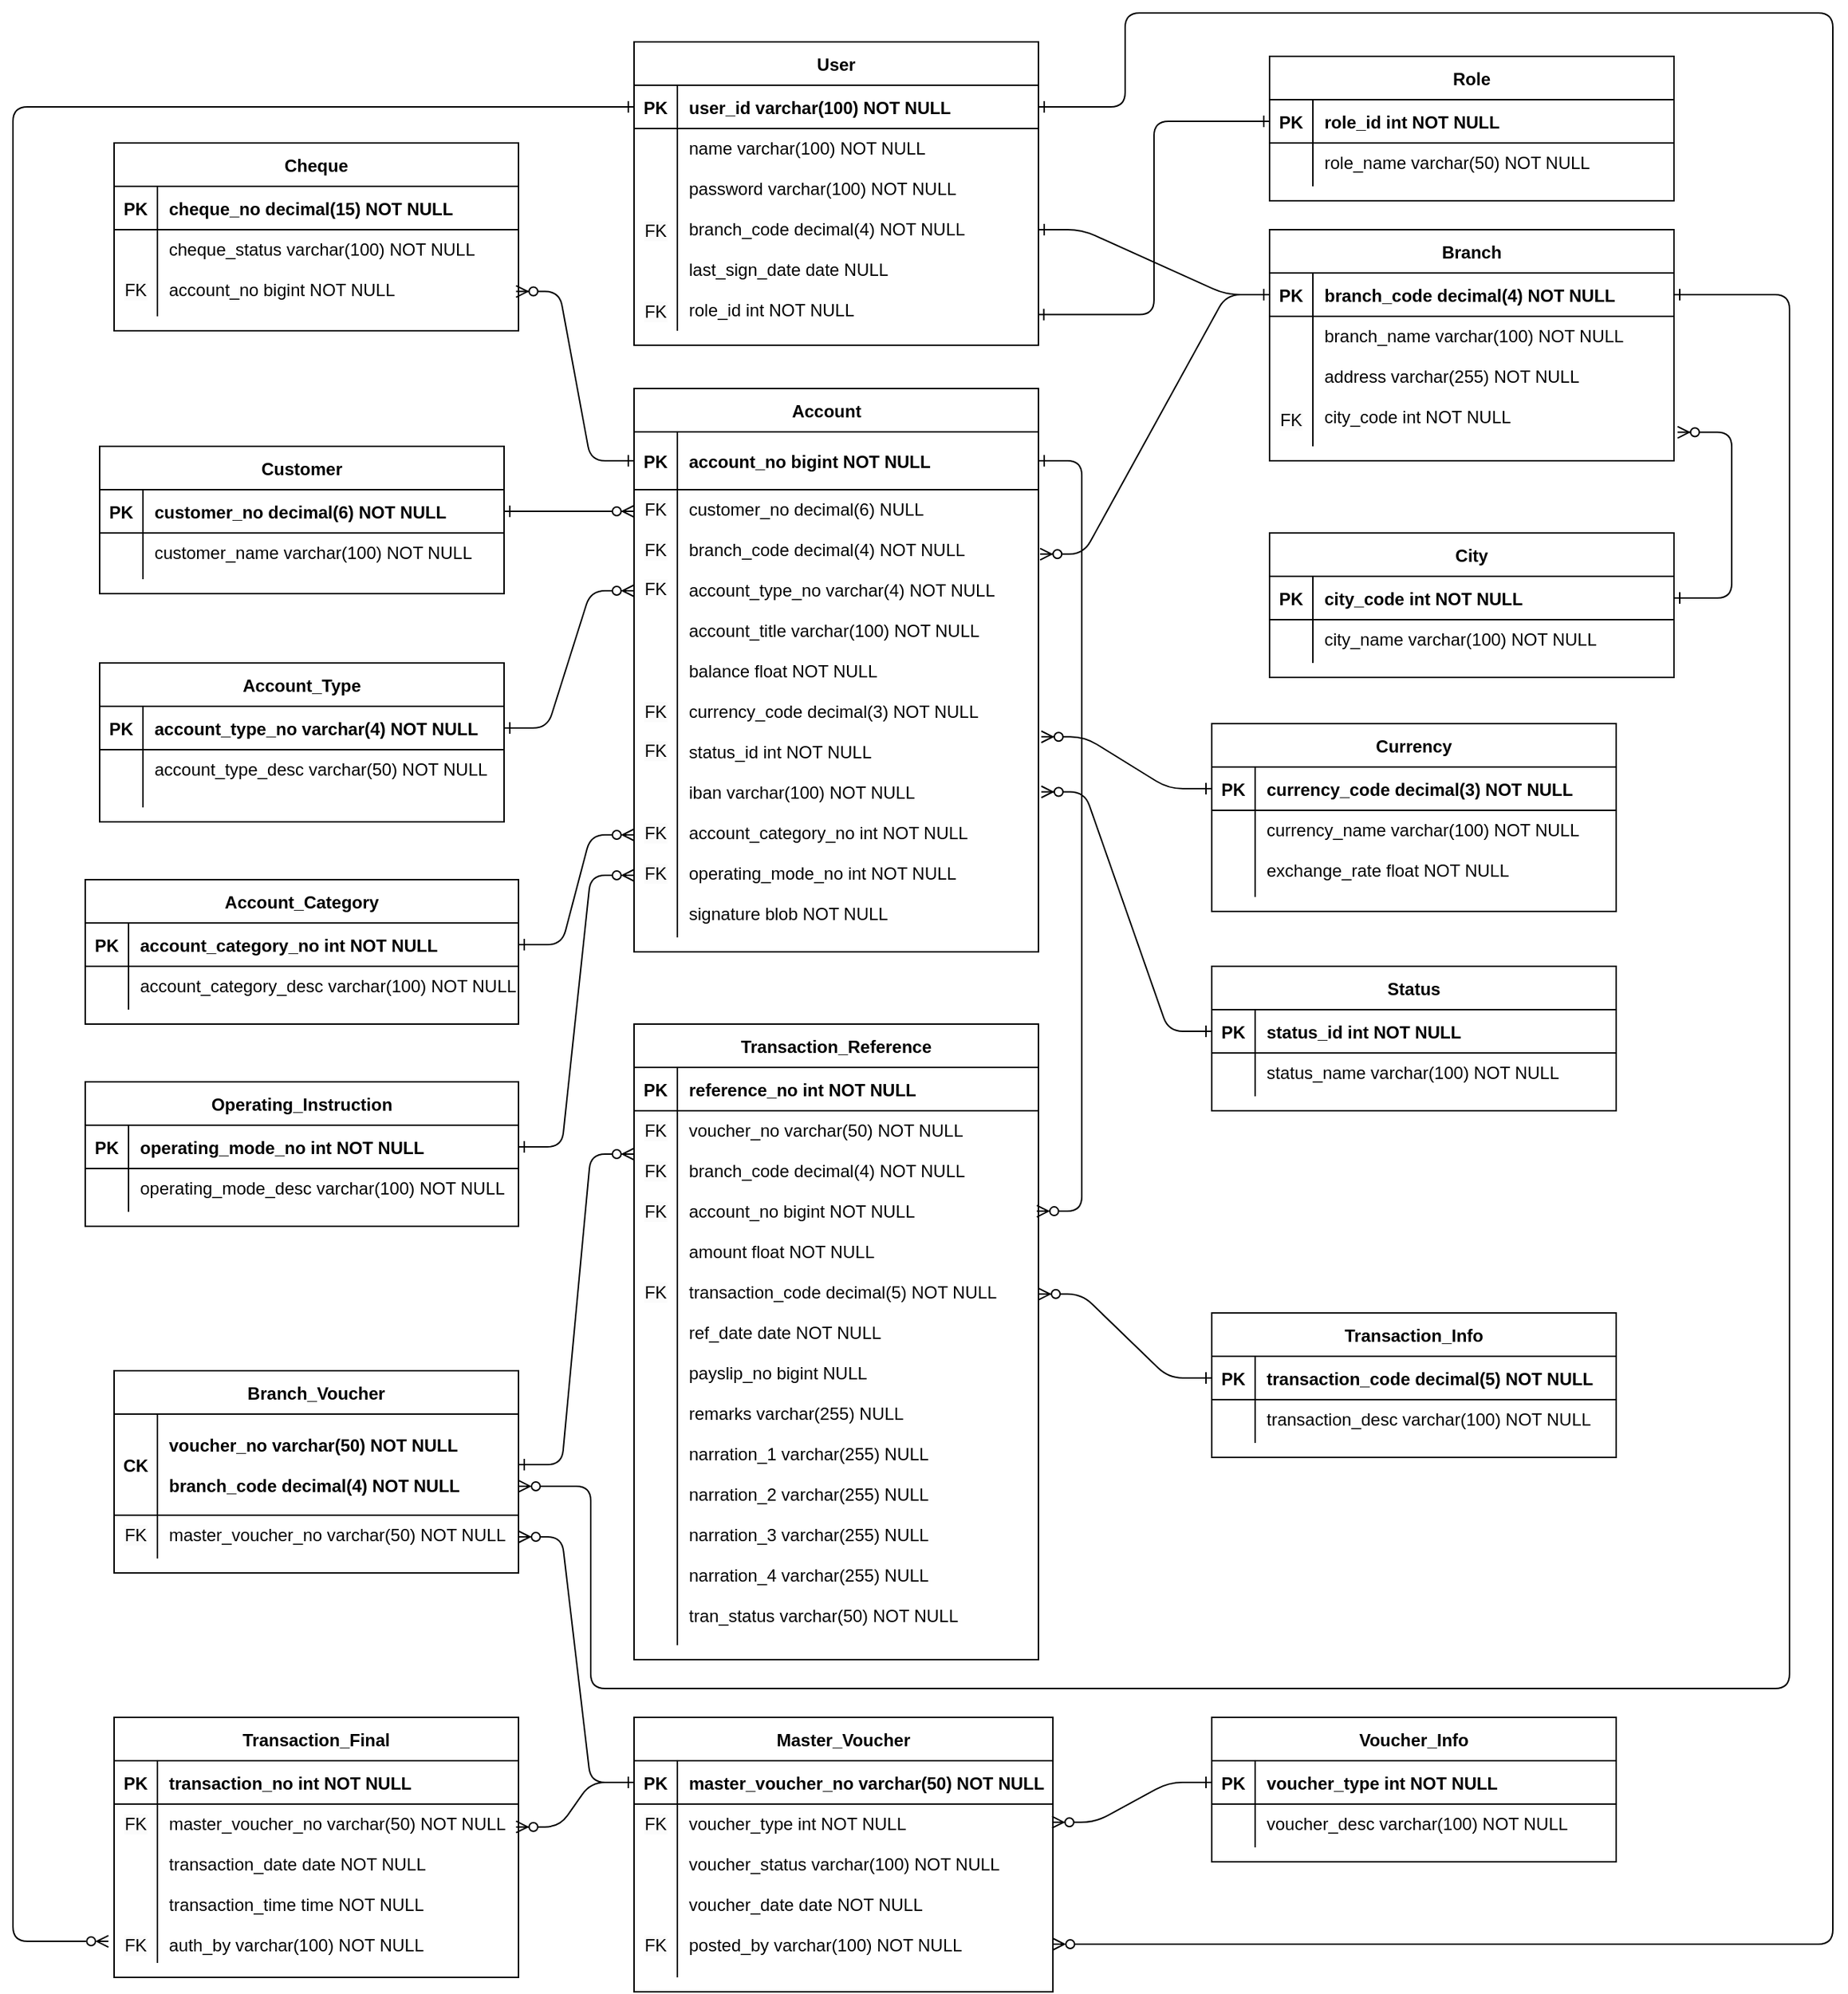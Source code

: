 <mxfile version="22.1.11" type="device">
  <diagram id="R2lEEEUBdFMjLlhIrx00" name="Page-1">
    <mxGraphModel dx="2716" dy="864" grid="1" gridSize="10" guides="1" tooltips="1" connect="1" arrows="1" fold="1" page="1" pageScale="1" pageWidth="850" pageHeight="1100" math="0" shadow="0" extFonts="Permanent Marker^https://fonts.googleapis.com/css?family=Permanent+Marker">
      <root>
        <mxCell id="0" />
        <mxCell id="1" parent="0" />
        <mxCell id="C-vyLk0tnHw3VtMMgP7b-23" value="User" style="shape=table;startSize=30;container=1;collapsible=1;childLayout=tableLayout;fixedRows=1;rowLines=0;fontStyle=1;align=center;resizeLast=1;" parent="1" vertex="1">
          <mxGeometry y="40" width="280" height="210" as="geometry" />
        </mxCell>
        <mxCell id="C-vyLk0tnHw3VtMMgP7b-24" value="" style="shape=partialRectangle;collapsible=0;dropTarget=0;pointerEvents=0;fillColor=none;points=[[0,0.5],[1,0.5]];portConstraint=eastwest;top=0;left=0;right=0;bottom=1;" parent="C-vyLk0tnHw3VtMMgP7b-23" vertex="1">
          <mxGeometry y="30" width="280" height="30" as="geometry" />
        </mxCell>
        <mxCell id="C-vyLk0tnHw3VtMMgP7b-25" value="PK" style="shape=partialRectangle;overflow=hidden;connectable=0;fillColor=none;top=0;left=0;bottom=0;right=0;fontStyle=1;" parent="C-vyLk0tnHw3VtMMgP7b-24" vertex="1">
          <mxGeometry width="30" height="30" as="geometry">
            <mxRectangle width="30" height="30" as="alternateBounds" />
          </mxGeometry>
        </mxCell>
        <mxCell id="C-vyLk0tnHw3VtMMgP7b-26" value="user_id varchar(100) NOT NULL " style="shape=partialRectangle;overflow=hidden;connectable=0;fillColor=none;top=0;left=0;bottom=0;right=0;align=left;spacingLeft=6;fontStyle=1;" parent="C-vyLk0tnHw3VtMMgP7b-24" vertex="1">
          <mxGeometry x="30" width="250" height="30" as="geometry">
            <mxRectangle width="250" height="30" as="alternateBounds" />
          </mxGeometry>
        </mxCell>
        <mxCell id="C-vyLk0tnHw3VtMMgP7b-27" value="" style="shape=partialRectangle;collapsible=0;dropTarget=0;pointerEvents=0;fillColor=none;points=[[0,0.5],[1,0.5]];portConstraint=eastwest;top=0;left=0;right=0;bottom=0;" parent="C-vyLk0tnHw3VtMMgP7b-23" vertex="1">
          <mxGeometry y="60" width="280" height="140" as="geometry" />
        </mxCell>
        <mxCell id="C-vyLk0tnHw3VtMMgP7b-28" value="" style="shape=partialRectangle;overflow=hidden;connectable=0;fillColor=none;top=0;left=0;bottom=0;right=0;" parent="C-vyLk0tnHw3VtMMgP7b-27" vertex="1">
          <mxGeometry width="30" height="140" as="geometry">
            <mxRectangle width="30" height="140" as="alternateBounds" />
          </mxGeometry>
        </mxCell>
        <mxCell id="C-vyLk0tnHw3VtMMgP7b-29" value="name varchar(100) NOT NULL&#xa;&#xa;password varchar(100) NOT NULL&#xa;&#xa;branch_code decimal(4) NOT NULL&#xa;&#xa;last_sign_date date NULL&#xa;&#xa;role_id int NOT NULL" style="shape=partialRectangle;overflow=hidden;connectable=0;fillColor=none;top=0;left=0;bottom=0;right=0;align=left;spacingLeft=6;verticalAlign=top;" parent="C-vyLk0tnHw3VtMMgP7b-27" vertex="1">
          <mxGeometry x="30" width="250" height="140" as="geometry">
            <mxRectangle width="250" height="140" as="alternateBounds" />
          </mxGeometry>
        </mxCell>
        <mxCell id="wf3qzwqtgbczOzS4hOYe-37" value="Role" style="shape=table;startSize=30;container=1;collapsible=1;childLayout=tableLayout;fixedRows=1;rowLines=0;fontStyle=1;align=center;resizeLast=1;" parent="1" vertex="1">
          <mxGeometry x="440" y="50" width="280" height="100" as="geometry" />
        </mxCell>
        <mxCell id="wf3qzwqtgbczOzS4hOYe-38" value="" style="shape=partialRectangle;collapsible=0;dropTarget=0;pointerEvents=0;fillColor=none;points=[[0,0.5],[1,0.5]];portConstraint=eastwest;top=0;left=0;right=0;bottom=1;" parent="wf3qzwqtgbczOzS4hOYe-37" vertex="1">
          <mxGeometry y="30" width="280" height="30" as="geometry" />
        </mxCell>
        <mxCell id="wf3qzwqtgbczOzS4hOYe-39" value="PK" style="shape=partialRectangle;overflow=hidden;connectable=0;fillColor=none;top=0;left=0;bottom=0;right=0;fontStyle=1;" parent="wf3qzwqtgbczOzS4hOYe-38" vertex="1">
          <mxGeometry width="30" height="30" as="geometry">
            <mxRectangle width="30" height="30" as="alternateBounds" />
          </mxGeometry>
        </mxCell>
        <mxCell id="wf3qzwqtgbczOzS4hOYe-40" value="role_id int NOT NULL " style="shape=partialRectangle;overflow=hidden;connectable=0;fillColor=none;top=0;left=0;bottom=0;right=0;align=left;spacingLeft=6;fontStyle=1;" parent="wf3qzwqtgbczOzS4hOYe-38" vertex="1">
          <mxGeometry x="30" width="250" height="30" as="geometry">
            <mxRectangle width="250" height="30" as="alternateBounds" />
          </mxGeometry>
        </mxCell>
        <mxCell id="wf3qzwqtgbczOzS4hOYe-41" value="" style="shape=partialRectangle;collapsible=0;dropTarget=0;pointerEvents=0;fillColor=none;points=[[0,0.5],[1,0.5]];portConstraint=eastwest;top=0;left=0;right=0;bottom=0;" parent="wf3qzwqtgbczOzS4hOYe-37" vertex="1">
          <mxGeometry y="60" width="280" height="30" as="geometry" />
        </mxCell>
        <mxCell id="wf3qzwqtgbczOzS4hOYe-42" value="" style="shape=partialRectangle;overflow=hidden;connectable=0;fillColor=none;top=0;left=0;bottom=0;right=0;" parent="wf3qzwqtgbczOzS4hOYe-41" vertex="1">
          <mxGeometry width="30" height="30" as="geometry">
            <mxRectangle width="30" height="30" as="alternateBounds" />
          </mxGeometry>
        </mxCell>
        <mxCell id="wf3qzwqtgbczOzS4hOYe-43" value="role_name varchar(50) NOT NULL" style="shape=partialRectangle;overflow=hidden;connectable=0;fillColor=none;top=0;left=0;bottom=0;right=0;align=left;spacingLeft=6;verticalAlign=top;" parent="wf3qzwqtgbczOzS4hOYe-41" vertex="1">
          <mxGeometry x="30" width="250" height="30" as="geometry">
            <mxRectangle width="250" height="30" as="alternateBounds" />
          </mxGeometry>
        </mxCell>
        <mxCell id="wf3qzwqtgbczOzS4hOYe-48" value="Branch" style="shape=table;startSize=30;container=1;collapsible=1;childLayout=tableLayout;fixedRows=1;rowLines=0;fontStyle=1;align=center;resizeLast=1;" parent="1" vertex="1">
          <mxGeometry x="440" y="170" width="280" height="160" as="geometry" />
        </mxCell>
        <mxCell id="wf3qzwqtgbczOzS4hOYe-49" value="" style="shape=partialRectangle;collapsible=0;dropTarget=0;pointerEvents=0;fillColor=none;points=[[0,0.5],[1,0.5]];portConstraint=eastwest;top=0;left=0;right=0;bottom=1;" parent="wf3qzwqtgbczOzS4hOYe-48" vertex="1">
          <mxGeometry y="30" width="280" height="30" as="geometry" />
        </mxCell>
        <mxCell id="wf3qzwqtgbczOzS4hOYe-50" value="PK" style="shape=partialRectangle;overflow=hidden;connectable=0;fillColor=none;top=0;left=0;bottom=0;right=0;fontStyle=1;" parent="wf3qzwqtgbczOzS4hOYe-49" vertex="1">
          <mxGeometry width="30" height="30" as="geometry">
            <mxRectangle width="30" height="30" as="alternateBounds" />
          </mxGeometry>
        </mxCell>
        <mxCell id="wf3qzwqtgbczOzS4hOYe-51" value="branch_code decimal(4) NOT NULL " style="shape=partialRectangle;overflow=hidden;connectable=0;fillColor=none;top=0;left=0;bottom=0;right=0;align=left;spacingLeft=6;fontStyle=1;" parent="wf3qzwqtgbczOzS4hOYe-49" vertex="1">
          <mxGeometry x="30" width="250" height="30" as="geometry">
            <mxRectangle width="250" height="30" as="alternateBounds" />
          </mxGeometry>
        </mxCell>
        <mxCell id="wf3qzwqtgbczOzS4hOYe-52" value="" style="shape=partialRectangle;collapsible=0;dropTarget=0;pointerEvents=0;fillColor=none;points=[[0,0.5],[1,0.5]];portConstraint=eastwest;top=0;left=0;right=0;bottom=0;" parent="wf3qzwqtgbczOzS4hOYe-48" vertex="1">
          <mxGeometry y="60" width="280" height="90" as="geometry" />
        </mxCell>
        <mxCell id="wf3qzwqtgbczOzS4hOYe-53" value="" style="shape=partialRectangle;overflow=hidden;connectable=0;fillColor=none;top=0;left=0;bottom=0;right=0;" parent="wf3qzwqtgbczOzS4hOYe-52" vertex="1">
          <mxGeometry width="30" height="90" as="geometry">
            <mxRectangle width="30" height="90" as="alternateBounds" />
          </mxGeometry>
        </mxCell>
        <mxCell id="wf3qzwqtgbczOzS4hOYe-54" value="branch_name varchar(100) NOT NULL&#xa;&#xa;address varchar(255) NOT NULL&#xa;&#xa;city_code int NOT NULL" style="shape=partialRectangle;overflow=hidden;connectable=0;fillColor=none;top=0;left=0;bottom=0;right=0;align=left;spacingLeft=6;verticalAlign=top;" parent="wf3qzwqtgbczOzS4hOYe-52" vertex="1">
          <mxGeometry x="30" width="250" height="90" as="geometry">
            <mxRectangle width="250" height="90" as="alternateBounds" />
          </mxGeometry>
        </mxCell>
        <mxCell id="wf3qzwqtgbczOzS4hOYe-55" value="City" style="shape=table;startSize=30;container=1;collapsible=1;childLayout=tableLayout;fixedRows=1;rowLines=0;fontStyle=1;align=center;resizeLast=1;" parent="1" vertex="1">
          <mxGeometry x="440" y="380" width="280" height="100" as="geometry" />
        </mxCell>
        <mxCell id="0Uu2ReYua77T4qaPYJeD-11" value="" style="shape=partialRectangle;collapsible=0;dropTarget=0;pointerEvents=0;fillColor=none;points=[[0,0.5],[1,0.5]];portConstraint=eastwest;top=0;left=0;right=0;bottom=1;" parent="wf3qzwqtgbczOzS4hOYe-55" vertex="1">
          <mxGeometry y="30" width="280" height="30" as="geometry" />
        </mxCell>
        <mxCell id="0Uu2ReYua77T4qaPYJeD-12" value="PK" style="shape=partialRectangle;overflow=hidden;connectable=0;fillColor=none;top=0;left=0;bottom=0;right=0;fontStyle=1;" parent="0Uu2ReYua77T4qaPYJeD-11" vertex="1">
          <mxGeometry width="30" height="30" as="geometry">
            <mxRectangle width="30" height="30" as="alternateBounds" />
          </mxGeometry>
        </mxCell>
        <mxCell id="0Uu2ReYua77T4qaPYJeD-13" value="city_code int NOT NULL " style="shape=partialRectangle;overflow=hidden;connectable=0;fillColor=none;top=0;left=0;bottom=0;right=0;align=left;spacingLeft=6;fontStyle=1;" parent="0Uu2ReYua77T4qaPYJeD-11" vertex="1">
          <mxGeometry x="30" width="250" height="30" as="geometry">
            <mxRectangle width="250" height="30" as="alternateBounds" />
          </mxGeometry>
        </mxCell>
        <mxCell id="wf3qzwqtgbczOzS4hOYe-59" value="" style="shape=partialRectangle;collapsible=0;dropTarget=0;pointerEvents=0;fillColor=none;points=[[0,0.5],[1,0.5]];portConstraint=eastwest;top=0;left=0;right=0;bottom=0;" parent="wf3qzwqtgbczOzS4hOYe-55" vertex="1">
          <mxGeometry y="60" width="280" height="30" as="geometry" />
        </mxCell>
        <mxCell id="wf3qzwqtgbczOzS4hOYe-60" value="" style="shape=partialRectangle;overflow=hidden;connectable=0;fillColor=none;top=0;left=0;bottom=0;right=0;" parent="wf3qzwqtgbczOzS4hOYe-59" vertex="1">
          <mxGeometry width="30" height="30" as="geometry">
            <mxRectangle width="30" height="30" as="alternateBounds" />
          </mxGeometry>
        </mxCell>
        <mxCell id="wf3qzwqtgbczOzS4hOYe-61" value="city_name varchar(100) NOT NULL" style="shape=partialRectangle;overflow=hidden;connectable=0;fillColor=none;top=0;left=0;bottom=0;right=0;align=left;spacingLeft=6;verticalAlign=top;" parent="wf3qzwqtgbczOzS4hOYe-59" vertex="1">
          <mxGeometry x="30" width="250" height="30" as="geometry">
            <mxRectangle width="250" height="30" as="alternateBounds" />
          </mxGeometry>
        </mxCell>
        <mxCell id="wf3qzwqtgbczOzS4hOYe-62" value="Account    " style="shape=table;startSize=30;container=1;collapsible=1;childLayout=tableLayout;fixedRows=1;rowLines=0;fontStyle=1;align=center;resizeLast=1;" parent="1" vertex="1">
          <mxGeometry y="280" width="280" height="390.0" as="geometry" />
        </mxCell>
        <mxCell id="wf3qzwqtgbczOzS4hOYe-63" value="" style="shape=partialRectangle;collapsible=0;dropTarget=0;pointerEvents=0;fillColor=none;points=[[0,0.5],[1,0.5]];portConstraint=eastwest;top=0;left=0;right=0;bottom=1;" parent="wf3qzwqtgbczOzS4hOYe-62" vertex="1">
          <mxGeometry y="30" width="280" height="40" as="geometry" />
        </mxCell>
        <mxCell id="wf3qzwqtgbczOzS4hOYe-64" value="PK" style="shape=partialRectangle;overflow=hidden;connectable=0;fillColor=none;top=0;left=0;bottom=0;right=0;fontStyle=1;" parent="wf3qzwqtgbczOzS4hOYe-63" vertex="1">
          <mxGeometry width="30" height="40" as="geometry">
            <mxRectangle width="30" height="40" as="alternateBounds" />
          </mxGeometry>
        </mxCell>
        <mxCell id="wf3qzwqtgbczOzS4hOYe-65" value="account_no bigint NOT NULL" style="shape=partialRectangle;overflow=hidden;connectable=0;fillColor=none;top=0;left=0;bottom=0;right=0;align=left;spacingLeft=6;fontStyle=1;" parent="wf3qzwqtgbczOzS4hOYe-63" vertex="1">
          <mxGeometry x="30" width="250" height="40" as="geometry">
            <mxRectangle width="250" height="40" as="alternateBounds" />
          </mxGeometry>
        </mxCell>
        <mxCell id="wf3qzwqtgbczOzS4hOYe-66" value="" style="shape=partialRectangle;collapsible=0;dropTarget=0;pointerEvents=0;fillColor=none;points=[[0,0.5],[1,0.5]];portConstraint=eastwest;top=0;left=0;right=0;bottom=0;" parent="wf3qzwqtgbczOzS4hOYe-62" vertex="1">
          <mxGeometry y="70" width="280" height="310" as="geometry" />
        </mxCell>
        <mxCell id="wf3qzwqtgbczOzS4hOYe-67" value="" style="shape=partialRectangle;overflow=hidden;connectable=0;fillColor=none;top=0;left=0;bottom=0;right=0;" parent="wf3qzwqtgbczOzS4hOYe-66" vertex="1">
          <mxGeometry width="30" height="310" as="geometry">
            <mxRectangle width="30" height="310" as="alternateBounds" />
          </mxGeometry>
        </mxCell>
        <mxCell id="wf3qzwqtgbczOzS4hOYe-68" value="customer_no decimal(6) NULL&#xa;&#xa;branch_code decimal(4) NOT NULL&#xa;&#xa;account_type_no varchar(4) NOT NULL&#xa;&#xa;account_title varchar(100) NOT NULL&#xa;&#xa;balance float NOT NULL&#xa;&#xa;currency_code decimal(3) NOT NULL&#xa;&#xa;status_id int NOT NULL&#xa;&#xa;iban varchar(100) NOT NULL&#xa;&#xa;account_category_no int NOT NULL&#xa;&#xa;operating_mode_no int NOT NULL&#xa;&#xa;signature blob NOT NULL" style="shape=partialRectangle;overflow=hidden;connectable=0;fillColor=none;top=0;left=0;bottom=0;right=0;align=left;spacingLeft=6;verticalAlign=top;fontStyle=0" parent="wf3qzwqtgbczOzS4hOYe-66" vertex="1">
          <mxGeometry x="30" width="250" height="310" as="geometry">
            <mxRectangle width="250" height="310" as="alternateBounds" />
          </mxGeometry>
        </mxCell>
        <mxCell id="wf3qzwqtgbczOzS4hOYe-69" value="Status" style="shape=table;startSize=30;container=1;collapsible=1;childLayout=tableLayout;fixedRows=1;rowLines=0;fontStyle=1;align=center;resizeLast=1;" parent="1" vertex="1">
          <mxGeometry x="400" y="680" width="280" height="100" as="geometry" />
        </mxCell>
        <mxCell id="wf3qzwqtgbczOzS4hOYe-70" value="" style="shape=partialRectangle;collapsible=0;dropTarget=0;pointerEvents=0;fillColor=none;points=[[0,0.5],[1,0.5]];portConstraint=eastwest;top=0;left=0;right=0;bottom=1;" parent="wf3qzwqtgbczOzS4hOYe-69" vertex="1">
          <mxGeometry y="30" width="280" height="30" as="geometry" />
        </mxCell>
        <mxCell id="wf3qzwqtgbczOzS4hOYe-71" value="PK" style="shape=partialRectangle;overflow=hidden;connectable=0;fillColor=none;top=0;left=0;bottom=0;right=0;fontStyle=1;" parent="wf3qzwqtgbczOzS4hOYe-70" vertex="1">
          <mxGeometry width="30" height="30" as="geometry">
            <mxRectangle width="30" height="30" as="alternateBounds" />
          </mxGeometry>
        </mxCell>
        <mxCell id="wf3qzwqtgbczOzS4hOYe-72" value="status_id int NOT NULL " style="shape=partialRectangle;overflow=hidden;connectable=0;fillColor=none;top=0;left=0;bottom=0;right=0;align=left;spacingLeft=6;fontStyle=1;" parent="wf3qzwqtgbczOzS4hOYe-70" vertex="1">
          <mxGeometry x="30" width="250" height="30" as="geometry">
            <mxRectangle width="250" height="30" as="alternateBounds" />
          </mxGeometry>
        </mxCell>
        <mxCell id="wf3qzwqtgbczOzS4hOYe-73" value="" style="shape=partialRectangle;collapsible=0;dropTarget=0;pointerEvents=0;fillColor=none;points=[[0,0.5],[1,0.5]];portConstraint=eastwest;top=0;left=0;right=0;bottom=0;" parent="wf3qzwqtgbczOzS4hOYe-69" vertex="1">
          <mxGeometry y="60" width="280" height="30" as="geometry" />
        </mxCell>
        <mxCell id="wf3qzwqtgbczOzS4hOYe-74" value="" style="shape=partialRectangle;overflow=hidden;connectable=0;fillColor=none;top=0;left=0;bottom=0;right=0;" parent="wf3qzwqtgbczOzS4hOYe-73" vertex="1">
          <mxGeometry width="30" height="30" as="geometry">
            <mxRectangle width="30" height="30" as="alternateBounds" />
          </mxGeometry>
        </mxCell>
        <mxCell id="wf3qzwqtgbczOzS4hOYe-75" value="status_name varchar(100) NOT NULL" style="shape=partialRectangle;overflow=hidden;connectable=0;fillColor=none;top=0;left=0;bottom=0;right=0;align=left;spacingLeft=6;verticalAlign=top;" parent="wf3qzwqtgbczOzS4hOYe-73" vertex="1">
          <mxGeometry x="30" width="250" height="30" as="geometry">
            <mxRectangle width="250" height="30" as="alternateBounds" />
          </mxGeometry>
        </mxCell>
        <mxCell id="wf3qzwqtgbczOzS4hOYe-77" value="Currency" style="shape=table;startSize=30;container=1;collapsible=1;childLayout=tableLayout;fixedRows=1;rowLines=0;fontStyle=1;align=center;resizeLast=1;" parent="1" vertex="1">
          <mxGeometry x="400" y="512" width="280" height="130" as="geometry" />
        </mxCell>
        <mxCell id="wf3qzwqtgbczOzS4hOYe-78" value="" style="shape=partialRectangle;collapsible=0;dropTarget=0;pointerEvents=0;fillColor=none;points=[[0,0.5],[1,0.5]];portConstraint=eastwest;top=0;left=0;right=0;bottom=1;" parent="wf3qzwqtgbczOzS4hOYe-77" vertex="1">
          <mxGeometry y="30" width="280" height="30" as="geometry" />
        </mxCell>
        <mxCell id="wf3qzwqtgbczOzS4hOYe-79" value="PK" style="shape=partialRectangle;overflow=hidden;connectable=0;fillColor=none;top=0;left=0;bottom=0;right=0;fontStyle=1;" parent="wf3qzwqtgbczOzS4hOYe-78" vertex="1">
          <mxGeometry width="30" height="30" as="geometry">
            <mxRectangle width="30" height="30" as="alternateBounds" />
          </mxGeometry>
        </mxCell>
        <mxCell id="wf3qzwqtgbczOzS4hOYe-80" value="currency_code decimal(3) NOT NULL " style="shape=partialRectangle;overflow=hidden;connectable=0;fillColor=none;top=0;left=0;bottom=0;right=0;align=left;spacingLeft=6;fontStyle=1;" parent="wf3qzwqtgbczOzS4hOYe-78" vertex="1">
          <mxGeometry x="30" width="250" height="30" as="geometry">
            <mxRectangle width="250" height="30" as="alternateBounds" />
          </mxGeometry>
        </mxCell>
        <mxCell id="wf3qzwqtgbczOzS4hOYe-81" value="" style="shape=partialRectangle;collapsible=0;dropTarget=0;pointerEvents=0;fillColor=none;points=[[0,0.5],[1,0.5]];portConstraint=eastwest;top=0;left=0;right=0;bottom=0;" parent="wf3qzwqtgbczOzS4hOYe-77" vertex="1">
          <mxGeometry y="60" width="280" height="60" as="geometry" />
        </mxCell>
        <mxCell id="wf3qzwqtgbczOzS4hOYe-82" value="" style="shape=partialRectangle;overflow=hidden;connectable=0;fillColor=none;top=0;left=0;bottom=0;right=0;" parent="wf3qzwqtgbczOzS4hOYe-81" vertex="1">
          <mxGeometry width="30" height="60" as="geometry">
            <mxRectangle width="30" height="60" as="alternateBounds" />
          </mxGeometry>
        </mxCell>
        <mxCell id="wf3qzwqtgbczOzS4hOYe-83" value="currency_name varchar(100) NOT NULL&#xa;&#xa;exchange_rate float NOT NULL" style="shape=partialRectangle;overflow=hidden;connectable=0;fillColor=none;top=0;left=0;bottom=0;right=0;align=left;spacingLeft=6;verticalAlign=top;" parent="wf3qzwqtgbczOzS4hOYe-81" vertex="1">
          <mxGeometry x="30" width="250" height="60" as="geometry">
            <mxRectangle width="250" height="60" as="alternateBounds" />
          </mxGeometry>
        </mxCell>
        <mxCell id="rQp154FWM0407S84GtMR-1" value="Customer" style="shape=table;startSize=30;container=1;collapsible=1;childLayout=tableLayout;fixedRows=1;rowLines=0;fontStyle=1;align=center;resizeLast=1;" parent="1" vertex="1">
          <mxGeometry x="-370" y="320" width="280" height="102" as="geometry" />
        </mxCell>
        <mxCell id="rQp154FWM0407S84GtMR-2" value="" style="shape=partialRectangle;collapsible=0;dropTarget=0;pointerEvents=0;fillColor=none;points=[[0,0.5],[1,0.5]];portConstraint=eastwest;top=0;left=0;right=0;bottom=1;" parent="rQp154FWM0407S84GtMR-1" vertex="1">
          <mxGeometry y="30" width="280" height="30" as="geometry" />
        </mxCell>
        <mxCell id="rQp154FWM0407S84GtMR-3" value="PK" style="shape=partialRectangle;overflow=hidden;connectable=0;fillColor=none;top=0;left=0;bottom=0;right=0;fontStyle=1;" parent="rQp154FWM0407S84GtMR-2" vertex="1">
          <mxGeometry width="30" height="30" as="geometry">
            <mxRectangle width="30" height="30" as="alternateBounds" />
          </mxGeometry>
        </mxCell>
        <mxCell id="rQp154FWM0407S84GtMR-4" value="customer_no decimal(6) NOT NULL " style="shape=partialRectangle;overflow=hidden;connectable=0;fillColor=none;top=0;left=0;bottom=0;right=0;align=left;spacingLeft=6;fontStyle=1;" parent="rQp154FWM0407S84GtMR-2" vertex="1">
          <mxGeometry x="30" width="250" height="30" as="geometry">
            <mxRectangle width="250" height="30" as="alternateBounds" />
          </mxGeometry>
        </mxCell>
        <mxCell id="rQp154FWM0407S84GtMR-5" value="" style="shape=partialRectangle;collapsible=0;dropTarget=0;pointerEvents=0;fillColor=none;points=[[0,0.5],[1,0.5]];portConstraint=eastwest;top=0;left=0;right=0;bottom=0;" parent="rQp154FWM0407S84GtMR-1" vertex="1">
          <mxGeometry y="60" width="280" height="32" as="geometry" />
        </mxCell>
        <mxCell id="rQp154FWM0407S84GtMR-6" value="" style="shape=partialRectangle;overflow=hidden;connectable=0;fillColor=none;top=0;left=0;bottom=0;right=0;" parent="rQp154FWM0407S84GtMR-5" vertex="1">
          <mxGeometry width="30" height="32" as="geometry">
            <mxRectangle width="30" height="32" as="alternateBounds" />
          </mxGeometry>
        </mxCell>
        <mxCell id="rQp154FWM0407S84GtMR-7" value="customer_name varchar(100) NOT NULL&#xa;&#xa;" style="shape=partialRectangle;overflow=hidden;connectable=0;fillColor=none;top=0;left=0;bottom=0;right=0;align=left;spacingLeft=6;verticalAlign=top;" parent="rQp154FWM0407S84GtMR-5" vertex="1">
          <mxGeometry x="30" width="250" height="32" as="geometry">
            <mxRectangle width="250" height="32" as="alternateBounds" />
          </mxGeometry>
        </mxCell>
        <mxCell id="rQp154FWM0407S84GtMR-8" value="Cheque" style="shape=table;startSize=30;container=1;collapsible=1;childLayout=tableLayout;fixedRows=1;rowLines=0;fontStyle=1;align=center;resizeLast=1;" parent="1" vertex="1">
          <mxGeometry x="-360" y="110" width="280" height="130" as="geometry" />
        </mxCell>
        <mxCell id="rQp154FWM0407S84GtMR-9" value="" style="shape=partialRectangle;collapsible=0;dropTarget=0;pointerEvents=0;fillColor=none;points=[[0,0.5],[1,0.5]];portConstraint=eastwest;top=0;left=0;right=0;bottom=1;" parent="rQp154FWM0407S84GtMR-8" vertex="1">
          <mxGeometry y="30" width="280" height="30" as="geometry" />
        </mxCell>
        <mxCell id="rQp154FWM0407S84GtMR-10" value="PK" style="shape=partialRectangle;overflow=hidden;connectable=0;fillColor=none;top=0;left=0;bottom=0;right=0;fontStyle=1;" parent="rQp154FWM0407S84GtMR-9" vertex="1">
          <mxGeometry width="30" height="30" as="geometry">
            <mxRectangle width="30" height="30" as="alternateBounds" />
          </mxGeometry>
        </mxCell>
        <mxCell id="rQp154FWM0407S84GtMR-11" value="cheque_no decimal(15) NOT NULL " style="shape=partialRectangle;overflow=hidden;connectable=0;fillColor=none;top=0;left=0;bottom=0;right=0;align=left;spacingLeft=6;fontStyle=1;" parent="rQp154FWM0407S84GtMR-9" vertex="1">
          <mxGeometry x="30" width="250" height="30" as="geometry">
            <mxRectangle width="250" height="30" as="alternateBounds" />
          </mxGeometry>
        </mxCell>
        <mxCell id="rQp154FWM0407S84GtMR-12" value="" style="shape=partialRectangle;collapsible=0;dropTarget=0;pointerEvents=0;fillColor=none;points=[[0,0.5],[1,0.5]];portConstraint=eastwest;top=0;left=0;right=0;bottom=0;" parent="rQp154FWM0407S84GtMR-8" vertex="1">
          <mxGeometry y="60" width="280" height="60" as="geometry" />
        </mxCell>
        <mxCell id="rQp154FWM0407S84GtMR-13" value="" style="shape=partialRectangle;overflow=hidden;connectable=0;fillColor=none;top=0;left=0;bottom=0;right=0;" parent="rQp154FWM0407S84GtMR-12" vertex="1">
          <mxGeometry width="30" height="60" as="geometry">
            <mxRectangle width="30" height="60" as="alternateBounds" />
          </mxGeometry>
        </mxCell>
        <mxCell id="rQp154FWM0407S84GtMR-14" value="cheque_status varchar(100) NOT NULL&#xa;&#xa;account_no bigint NOT NULL" style="shape=partialRectangle;overflow=hidden;connectable=0;fillColor=none;top=0;left=0;bottom=0;right=0;align=left;spacingLeft=6;verticalAlign=top;" parent="rQp154FWM0407S84GtMR-12" vertex="1">
          <mxGeometry x="30" width="250" height="60" as="geometry">
            <mxRectangle width="250" height="60" as="alternateBounds" />
          </mxGeometry>
        </mxCell>
        <mxCell id="rQp154FWM0407S84GtMR-15" value="Transaction_Reference" style="shape=table;startSize=30;container=1;collapsible=1;childLayout=tableLayout;fixedRows=1;rowLines=0;fontStyle=1;align=center;resizeLast=1;" parent="1" vertex="1">
          <mxGeometry y="720" width="280" height="440" as="geometry" />
        </mxCell>
        <mxCell id="rQp154FWM0407S84GtMR-16" value="" style="shape=partialRectangle;collapsible=0;dropTarget=0;pointerEvents=0;fillColor=none;points=[[0,0.5],[1,0.5]];portConstraint=eastwest;top=0;left=0;right=0;bottom=1;" parent="rQp154FWM0407S84GtMR-15" vertex="1">
          <mxGeometry y="30" width="280" height="30" as="geometry" />
        </mxCell>
        <mxCell id="rQp154FWM0407S84GtMR-17" value="PK" style="shape=partialRectangle;overflow=hidden;connectable=0;fillColor=none;top=0;left=0;bottom=0;right=0;fontStyle=1;" parent="rQp154FWM0407S84GtMR-16" vertex="1">
          <mxGeometry width="30" height="30" as="geometry">
            <mxRectangle width="30" height="30" as="alternateBounds" />
          </mxGeometry>
        </mxCell>
        <mxCell id="rQp154FWM0407S84GtMR-18" value="reference_no int NOT NULL " style="shape=partialRectangle;overflow=hidden;connectable=0;fillColor=none;top=0;left=0;bottom=0;right=0;align=left;spacingLeft=6;fontStyle=1;" parent="rQp154FWM0407S84GtMR-16" vertex="1">
          <mxGeometry x="30" width="250" height="30" as="geometry">
            <mxRectangle width="250" height="30" as="alternateBounds" />
          </mxGeometry>
        </mxCell>
        <mxCell id="rQp154FWM0407S84GtMR-19" value="" style="shape=partialRectangle;collapsible=0;dropTarget=0;pointerEvents=0;fillColor=none;points=[[0,0.5],[1,0.5]];portConstraint=eastwest;top=0;left=0;right=0;bottom=0;" parent="rQp154FWM0407S84GtMR-15" vertex="1">
          <mxGeometry y="60" width="280" height="370" as="geometry" />
        </mxCell>
        <mxCell id="rQp154FWM0407S84GtMR-20" value="" style="shape=partialRectangle;overflow=hidden;connectable=0;fillColor=none;top=0;left=0;bottom=0;right=0;" parent="rQp154FWM0407S84GtMR-19" vertex="1">
          <mxGeometry width="30" height="370" as="geometry">
            <mxRectangle width="30" height="370" as="alternateBounds" />
          </mxGeometry>
        </mxCell>
        <mxCell id="rQp154FWM0407S84GtMR-21" value="voucher_no varchar(50) NOT NULL&#xa;&#xa;branch_code decimal(4) NOT NULL&#xa;&#xa;account_no bigint NOT NULL&#xa;&#xa;amount float NOT NULL&#xa;&#xa;transaction_code decimal(5) NOT NULL&#xa;&#xa;ref_date date NOT NULL&#xa;&#xa;payslip_no bigint NULL&#xa;&#xa;remarks varchar(255) NULL&#xa;&#xa;narration_1 varchar(255) NULL&#xa;&#xa;narration_2 varchar(255) NULL&#xa;&#xa;narration_3 varchar(255) NULL&#xa;&#xa;narration_4 varchar(255) NULL&#xa;&#xa;tran_status varchar(50) NOT NULL" style="shape=partialRectangle;overflow=hidden;connectable=0;fillColor=none;top=0;left=0;bottom=0;right=0;align=left;spacingLeft=6;verticalAlign=top;" parent="rQp154FWM0407S84GtMR-19" vertex="1">
          <mxGeometry x="30" width="250" height="370" as="geometry">
            <mxRectangle width="250" height="370" as="alternateBounds" />
          </mxGeometry>
        </mxCell>
        <mxCell id="rQp154FWM0407S84GtMR-22" value="Transaction_Info" style="shape=table;startSize=30;container=1;collapsible=1;childLayout=tableLayout;fixedRows=1;rowLines=0;fontStyle=1;align=center;resizeLast=1;" parent="1" vertex="1">
          <mxGeometry x="400" y="920" width="280" height="100" as="geometry" />
        </mxCell>
        <mxCell id="rQp154FWM0407S84GtMR-23" value="" style="shape=partialRectangle;collapsible=0;dropTarget=0;pointerEvents=0;fillColor=none;points=[[0,0.5],[1,0.5]];portConstraint=eastwest;top=0;left=0;right=0;bottom=1;" parent="rQp154FWM0407S84GtMR-22" vertex="1">
          <mxGeometry y="30" width="280" height="30" as="geometry" />
        </mxCell>
        <mxCell id="rQp154FWM0407S84GtMR-24" value="PK" style="shape=partialRectangle;overflow=hidden;connectable=0;fillColor=none;top=0;left=0;bottom=0;right=0;fontStyle=1;" parent="rQp154FWM0407S84GtMR-23" vertex="1">
          <mxGeometry width="30" height="30" as="geometry">
            <mxRectangle width="30" height="30" as="alternateBounds" />
          </mxGeometry>
        </mxCell>
        <mxCell id="rQp154FWM0407S84GtMR-25" value="transaction_code decimal(5) NOT NULL " style="shape=partialRectangle;overflow=hidden;connectable=0;fillColor=none;top=0;left=0;bottom=0;right=0;align=left;spacingLeft=6;fontStyle=1;" parent="rQp154FWM0407S84GtMR-23" vertex="1">
          <mxGeometry x="30" width="250" height="30" as="geometry">
            <mxRectangle width="250" height="30" as="alternateBounds" />
          </mxGeometry>
        </mxCell>
        <mxCell id="rQp154FWM0407S84GtMR-26" value="" style="shape=partialRectangle;collapsible=0;dropTarget=0;pointerEvents=0;fillColor=none;points=[[0,0.5],[1,0.5]];portConstraint=eastwest;top=0;left=0;right=0;bottom=0;" parent="rQp154FWM0407S84GtMR-22" vertex="1">
          <mxGeometry y="60" width="280" height="30" as="geometry" />
        </mxCell>
        <mxCell id="rQp154FWM0407S84GtMR-27" value="" style="shape=partialRectangle;overflow=hidden;connectable=0;fillColor=none;top=0;left=0;bottom=0;right=0;" parent="rQp154FWM0407S84GtMR-26" vertex="1">
          <mxGeometry width="30" height="30" as="geometry">
            <mxRectangle width="30" height="30" as="alternateBounds" />
          </mxGeometry>
        </mxCell>
        <mxCell id="rQp154FWM0407S84GtMR-28" value="transaction_desc varchar(100) NOT NULL" style="shape=partialRectangle;overflow=hidden;connectable=0;fillColor=none;top=0;left=0;bottom=0;right=0;align=left;spacingLeft=6;verticalAlign=top;" parent="rQp154FWM0407S84GtMR-26" vertex="1">
          <mxGeometry x="30" width="250" height="30" as="geometry">
            <mxRectangle width="250" height="30" as="alternateBounds" />
          </mxGeometry>
        </mxCell>
        <mxCell id="rQp154FWM0407S84GtMR-36" value="Voucher_Info" style="shape=table;startSize=30;container=1;collapsible=1;childLayout=tableLayout;fixedRows=1;rowLines=0;fontStyle=1;align=center;resizeLast=1;" parent="1" vertex="1">
          <mxGeometry x="400" y="1200" width="280" height="100" as="geometry" />
        </mxCell>
        <mxCell id="rQp154FWM0407S84GtMR-37" value="" style="shape=partialRectangle;collapsible=0;dropTarget=0;pointerEvents=0;fillColor=none;points=[[0,0.5],[1,0.5]];portConstraint=eastwest;top=0;left=0;right=0;bottom=1;" parent="rQp154FWM0407S84GtMR-36" vertex="1">
          <mxGeometry y="30" width="280" height="30" as="geometry" />
        </mxCell>
        <mxCell id="rQp154FWM0407S84GtMR-38" value="PK" style="shape=partialRectangle;overflow=hidden;connectable=0;fillColor=none;top=0;left=0;bottom=0;right=0;fontStyle=1;" parent="rQp154FWM0407S84GtMR-37" vertex="1">
          <mxGeometry width="30" height="30" as="geometry">
            <mxRectangle width="30" height="30" as="alternateBounds" />
          </mxGeometry>
        </mxCell>
        <mxCell id="rQp154FWM0407S84GtMR-39" value="voucher_type int NOT NULL " style="shape=partialRectangle;overflow=hidden;connectable=0;fillColor=none;top=0;left=0;bottom=0;right=0;align=left;spacingLeft=6;fontStyle=1;" parent="rQp154FWM0407S84GtMR-37" vertex="1">
          <mxGeometry x="30" width="250" height="30" as="geometry">
            <mxRectangle width="250" height="30" as="alternateBounds" />
          </mxGeometry>
        </mxCell>
        <mxCell id="rQp154FWM0407S84GtMR-40" value="" style="shape=partialRectangle;collapsible=0;dropTarget=0;pointerEvents=0;fillColor=none;points=[[0,0.5],[1,0.5]];portConstraint=eastwest;top=0;left=0;right=0;bottom=0;" parent="rQp154FWM0407S84GtMR-36" vertex="1">
          <mxGeometry y="60" width="280" height="30" as="geometry" />
        </mxCell>
        <mxCell id="rQp154FWM0407S84GtMR-41" value="" style="shape=partialRectangle;overflow=hidden;connectable=0;fillColor=none;top=0;left=0;bottom=0;right=0;" parent="rQp154FWM0407S84GtMR-40" vertex="1">
          <mxGeometry width="30" height="30" as="geometry">
            <mxRectangle width="30" height="30" as="alternateBounds" />
          </mxGeometry>
        </mxCell>
        <mxCell id="rQp154FWM0407S84GtMR-42" value="voucher_desc varchar(100) NOT NULL" style="shape=partialRectangle;overflow=hidden;connectable=0;fillColor=none;top=0;left=0;bottom=0;right=0;align=left;spacingLeft=6;verticalAlign=top;" parent="rQp154FWM0407S84GtMR-40" vertex="1">
          <mxGeometry x="30" width="250" height="30" as="geometry">
            <mxRectangle width="250" height="30" as="alternateBounds" />
          </mxGeometry>
        </mxCell>
        <mxCell id="rQp154FWM0407S84GtMR-46" value="Branch_Voucher" style="shape=table;startSize=30;container=1;collapsible=1;childLayout=tableLayout;fixedRows=1;rowLines=0;fontStyle=1;align=center;resizeLast=1;" parent="1" vertex="1">
          <mxGeometry x="-360" y="960" width="280" height="140" as="geometry" />
        </mxCell>
        <mxCell id="rQp154FWM0407S84GtMR-47" value="" style="shape=partialRectangle;collapsible=0;dropTarget=0;pointerEvents=0;fillColor=none;points=[[0,0.5],[1,0.5]];portConstraint=eastwest;top=0;left=0;right=0;bottom=1;" parent="rQp154FWM0407S84GtMR-46" vertex="1">
          <mxGeometry y="30" width="280" height="70" as="geometry" />
        </mxCell>
        <mxCell id="rQp154FWM0407S84GtMR-48" value="CK" style="shape=partialRectangle;overflow=hidden;connectable=0;fillColor=none;top=0;left=0;bottom=0;right=0;fontStyle=1;" parent="rQp154FWM0407S84GtMR-47" vertex="1">
          <mxGeometry width="30" height="70" as="geometry">
            <mxRectangle width="30" height="70" as="alternateBounds" />
          </mxGeometry>
        </mxCell>
        <mxCell id="rQp154FWM0407S84GtMR-49" value="voucher_no varchar(50) NOT NULL &#xa;&#xa;branch_code decimal(4) NOT NULL" style="shape=partialRectangle;overflow=hidden;connectable=0;fillColor=none;top=0;left=0;bottom=0;right=0;align=left;spacingLeft=6;fontStyle=1;" parent="rQp154FWM0407S84GtMR-47" vertex="1">
          <mxGeometry x="30" width="250" height="70" as="geometry">
            <mxRectangle width="250" height="70" as="alternateBounds" />
          </mxGeometry>
        </mxCell>
        <mxCell id="rQp154FWM0407S84GtMR-50" value="" style="shape=partialRectangle;collapsible=0;dropTarget=0;pointerEvents=0;fillColor=none;points=[[0,0.5],[1,0.5]];portConstraint=eastwest;top=0;left=0;right=0;bottom=0;" parent="rQp154FWM0407S84GtMR-46" vertex="1">
          <mxGeometry y="100" width="280" height="30" as="geometry" />
        </mxCell>
        <mxCell id="rQp154FWM0407S84GtMR-51" value="" style="shape=partialRectangle;overflow=hidden;connectable=0;fillColor=none;top=0;left=0;bottom=0;right=0;" parent="rQp154FWM0407S84GtMR-50" vertex="1">
          <mxGeometry width="30" height="30" as="geometry">
            <mxRectangle width="30" height="30" as="alternateBounds" />
          </mxGeometry>
        </mxCell>
        <mxCell id="rQp154FWM0407S84GtMR-52" value="master_voucher_no varchar(50) NOT NULL" style="shape=partialRectangle;overflow=hidden;connectable=0;fillColor=none;top=0;left=0;bottom=0;right=0;align=left;spacingLeft=6;verticalAlign=top;" parent="rQp154FWM0407S84GtMR-50" vertex="1">
          <mxGeometry x="30" width="250" height="30" as="geometry">
            <mxRectangle width="250" height="30" as="alternateBounds" />
          </mxGeometry>
        </mxCell>
        <mxCell id="rQp154FWM0407S84GtMR-53" value="Master_Voucher" style="shape=table;startSize=30;container=1;collapsible=1;childLayout=tableLayout;fixedRows=1;rowLines=0;fontStyle=1;align=center;resizeLast=1;" parent="1" vertex="1">
          <mxGeometry y="1200" width="290" height="190" as="geometry" />
        </mxCell>
        <mxCell id="rQp154FWM0407S84GtMR-54" value="" style="shape=partialRectangle;collapsible=0;dropTarget=0;pointerEvents=0;fillColor=none;points=[[0,0.5],[1,0.5]];portConstraint=eastwest;top=0;left=0;right=0;bottom=1;" parent="rQp154FWM0407S84GtMR-53" vertex="1">
          <mxGeometry y="30" width="290" height="30" as="geometry" />
        </mxCell>
        <mxCell id="rQp154FWM0407S84GtMR-55" value="PK" style="shape=partialRectangle;overflow=hidden;connectable=0;fillColor=none;top=0;left=0;bottom=0;right=0;fontStyle=1;" parent="rQp154FWM0407S84GtMR-54" vertex="1">
          <mxGeometry width="30" height="30" as="geometry">
            <mxRectangle width="30" height="30" as="alternateBounds" />
          </mxGeometry>
        </mxCell>
        <mxCell id="rQp154FWM0407S84GtMR-56" value="master_voucher_no varchar(50) NOT NULL " style="shape=partialRectangle;overflow=hidden;connectable=0;fillColor=none;top=0;left=0;bottom=0;right=0;align=left;spacingLeft=6;fontStyle=1;" parent="rQp154FWM0407S84GtMR-54" vertex="1">
          <mxGeometry x="30" width="260" height="30" as="geometry">
            <mxRectangle width="260" height="30" as="alternateBounds" />
          </mxGeometry>
        </mxCell>
        <mxCell id="rQp154FWM0407S84GtMR-57" value="" style="shape=partialRectangle;collapsible=0;dropTarget=0;pointerEvents=0;fillColor=none;points=[[0,0.5],[1,0.5]];portConstraint=eastwest;top=0;left=0;right=0;bottom=0;" parent="rQp154FWM0407S84GtMR-53" vertex="1">
          <mxGeometry y="60" width="290" height="120" as="geometry" />
        </mxCell>
        <mxCell id="rQp154FWM0407S84GtMR-58" value="" style="shape=partialRectangle;overflow=hidden;connectable=0;fillColor=none;top=0;left=0;bottom=0;right=0;" parent="rQp154FWM0407S84GtMR-57" vertex="1">
          <mxGeometry width="30" height="120" as="geometry">
            <mxRectangle width="30" height="120" as="alternateBounds" />
          </mxGeometry>
        </mxCell>
        <mxCell id="rQp154FWM0407S84GtMR-59" value="voucher_type int NOT NULL&#xa;&#xa;voucher_status varchar(100) NOT NULL&#xa;&#xa;voucher_date date NOT NULL&#xa;&#xa;posted_by varchar(100) NOT NULL" style="shape=partialRectangle;overflow=hidden;connectable=0;fillColor=none;top=0;left=0;bottom=0;right=0;align=left;spacingLeft=6;verticalAlign=top;" parent="rQp154FWM0407S84GtMR-57" vertex="1">
          <mxGeometry x="30" width="260" height="120" as="geometry">
            <mxRectangle width="260" height="120" as="alternateBounds" />
          </mxGeometry>
        </mxCell>
        <mxCell id="rQp154FWM0407S84GtMR-60" value="Transaction_Final" style="shape=table;startSize=30;container=1;collapsible=1;childLayout=tableLayout;fixedRows=1;rowLines=0;fontStyle=1;align=center;resizeLast=1;" parent="1" vertex="1">
          <mxGeometry x="-360" y="1200" width="280" height="180" as="geometry" />
        </mxCell>
        <mxCell id="rQp154FWM0407S84GtMR-61" value="" style="shape=partialRectangle;collapsible=0;dropTarget=0;pointerEvents=0;fillColor=none;points=[[0,0.5],[1,0.5]];portConstraint=eastwest;top=0;left=0;right=0;bottom=1;" parent="rQp154FWM0407S84GtMR-60" vertex="1">
          <mxGeometry y="30" width="280" height="30" as="geometry" />
        </mxCell>
        <mxCell id="rQp154FWM0407S84GtMR-62" value="PK" style="shape=partialRectangle;overflow=hidden;connectable=0;fillColor=none;top=0;left=0;bottom=0;right=0;fontStyle=1;" parent="rQp154FWM0407S84GtMR-61" vertex="1">
          <mxGeometry width="30" height="30" as="geometry">
            <mxRectangle width="30" height="30" as="alternateBounds" />
          </mxGeometry>
        </mxCell>
        <mxCell id="rQp154FWM0407S84GtMR-63" value="transaction_no int NOT NULL " style="shape=partialRectangle;overflow=hidden;connectable=0;fillColor=none;top=0;left=0;bottom=0;right=0;align=left;spacingLeft=6;fontStyle=1;" parent="rQp154FWM0407S84GtMR-61" vertex="1">
          <mxGeometry x="30" width="250" height="30" as="geometry">
            <mxRectangle width="250" height="30" as="alternateBounds" />
          </mxGeometry>
        </mxCell>
        <mxCell id="rQp154FWM0407S84GtMR-64" value="" style="shape=partialRectangle;collapsible=0;dropTarget=0;pointerEvents=0;fillColor=none;points=[[0,0.5],[1,0.5]];portConstraint=eastwest;top=0;left=0;right=0;bottom=0;" parent="rQp154FWM0407S84GtMR-60" vertex="1">
          <mxGeometry y="60" width="280" height="110" as="geometry" />
        </mxCell>
        <mxCell id="rQp154FWM0407S84GtMR-65" value="" style="shape=partialRectangle;overflow=hidden;connectable=0;fillColor=none;top=0;left=0;bottom=0;right=0;" parent="rQp154FWM0407S84GtMR-64" vertex="1">
          <mxGeometry width="30" height="110" as="geometry">
            <mxRectangle width="30" height="110" as="alternateBounds" />
          </mxGeometry>
        </mxCell>
        <mxCell id="rQp154FWM0407S84GtMR-66" value="master_voucher_no varchar(50) NOT NULL&#xa;&#xa;transaction_date date NOT NULL&#xa;&#xa;transaction_time time NOT NULL&#xa;&#xa;auth_by varchar(100) NOT NULL" style="shape=partialRectangle;overflow=hidden;connectable=0;fillColor=none;top=0;left=0;bottom=0;right=0;align=left;spacingLeft=6;verticalAlign=top;" parent="rQp154FWM0407S84GtMR-64" vertex="1">
          <mxGeometry x="30" width="250" height="110" as="geometry">
            <mxRectangle width="250" height="110" as="alternateBounds" />
          </mxGeometry>
        </mxCell>
        <mxCell id="rQp154FWM0407S84GtMR-68" value="" style="edgeStyle=entityRelationEdgeStyle;endArrow=ERone;startArrow=ERone;endFill=0;startFill=0;entryX=0;entryY=0.5;entryDx=0;entryDy=0;" parent="1" source="C-vyLk0tnHw3VtMMgP7b-27" target="wf3qzwqtgbczOzS4hOYe-49" edge="1">
          <mxGeometry width="100" height="100" relative="1" as="geometry">
            <mxPoint x="360" y="250" as="sourcePoint" />
            <mxPoint x="540" y="250" as="targetPoint" />
          </mxGeometry>
        </mxCell>
        <mxCell id="rQp154FWM0407S84GtMR-70" value="" style="edgeStyle=entityRelationEdgeStyle;endArrow=ERzeroToMany;startArrow=ERone;endFill=1;startFill=0;entryX=1.004;entryY=0.144;entryDx=0;entryDy=0;entryPerimeter=0;exitX=0;exitY=0.5;exitDx=0;exitDy=0;" parent="1" source="wf3qzwqtgbczOzS4hOYe-49" target="wf3qzwqtgbczOzS4hOYe-66" edge="1">
          <mxGeometry width="100" height="100" relative="1" as="geometry">
            <mxPoint x="340" y="310" as="sourcePoint" />
            <mxPoint x="380" y="290" as="targetPoint" />
          </mxGeometry>
        </mxCell>
        <mxCell id="rQp154FWM0407S84GtMR-72" value="" style="edgeStyle=entityRelationEdgeStyle;endArrow=ERzeroToMany;startArrow=ERone;endFill=1;startFill=0;exitX=1;exitY=0.5;exitDx=0;exitDy=0;entryX=0;entryY=0.5;entryDx=0;entryDy=0;" parent="1" source="rQp154FWM0407S84GtMR-2" target="0Uu2ReYua77T4qaPYJeD-9" edge="1">
          <mxGeometry width="100" height="100" relative="1" as="geometry">
            <mxPoint x="-180" y="220" as="sourcePoint" />
            <mxPoint y="220" as="targetPoint" />
          </mxGeometry>
        </mxCell>
        <mxCell id="rQp154FWM0407S84GtMR-73" value="" style="edgeStyle=entityRelationEdgeStyle;endArrow=ERzeroToMany;startArrow=ERone;endFill=1;startFill=0;entryX=1.007;entryY=0.552;entryDx=0;entryDy=0;entryPerimeter=0;exitX=0;exitY=0.5;exitDx=0;exitDy=0;" parent="1" source="wf3qzwqtgbczOzS4hOYe-78" target="wf3qzwqtgbczOzS4hOYe-66" edge="1">
          <mxGeometry width="100" height="100" relative="1" as="geometry">
            <mxPoint x="160" y="720" as="sourcePoint" />
            <mxPoint x="310" y="710" as="targetPoint" />
          </mxGeometry>
        </mxCell>
        <mxCell id="rQp154FWM0407S84GtMR-74" value="" style="edgeStyle=entityRelationEdgeStyle;endArrow=ERzeroToMany;startArrow=ERone;endFill=1;startFill=0;entryX=1.007;entryY=0.675;entryDx=0;entryDy=0;entryPerimeter=0;exitX=0;exitY=0.5;exitDx=0;exitDy=0;" parent="1" source="wf3qzwqtgbczOzS4hOYe-70" target="wf3qzwqtgbczOzS4hOYe-66" edge="1">
          <mxGeometry width="100" height="100" relative="1" as="geometry">
            <mxPoint x="318" y="820" as="sourcePoint" />
            <mxPoint x="190" y="753" as="targetPoint" />
          </mxGeometry>
        </mxCell>
        <mxCell id="rQp154FWM0407S84GtMR-75" value="" style="endArrow=ERzeroToMany;startArrow=ERone;endFill=1;startFill=0;exitX=1;exitY=0.5;exitDx=0;exitDy=0;rounded=1;edgeStyle=orthogonalEdgeStyle;jumpSize=6;entryX=1.009;entryY=0.892;entryDx=0;entryDy=0;entryPerimeter=0;" parent="1" source="0Uu2ReYua77T4qaPYJeD-11" target="wf3qzwqtgbczOzS4hOYe-52" edge="1">
          <mxGeometry width="100" height="100" relative="1" as="geometry">
            <mxPoint x="720" y="435" as="sourcePoint" />
            <mxPoint x="820" y="280" as="targetPoint" />
            <Array as="points">
              <mxPoint x="760" y="425" />
              <mxPoint x="760" y="310" />
            </Array>
          </mxGeometry>
        </mxCell>
        <mxCell id="rQp154FWM0407S84GtMR-76" value="" style="edgeStyle=entityRelationEdgeStyle;endArrow=ERzeroToMany;startArrow=ERone;endFill=1;startFill=0;exitX=1;exitY=0.5;exitDx=0;exitDy=0;entryX=0;entryY=0.5;entryDx=0;entryDy=0;" parent="1" source="rQp154FWM0407S84GtMR-47" edge="1">
          <mxGeometry width="100" height="100" relative="1" as="geometry">
            <mxPoint x="-80" y="1120" as="sourcePoint" />
            <mxPoint y="810" as="targetPoint" />
          </mxGeometry>
        </mxCell>
        <mxCell id="rQp154FWM0407S84GtMR-80" value="" style="edgeStyle=entityRelationEdgeStyle;endArrow=ERzeroToMany;startArrow=ERone;endFill=1;startFill=0;exitX=0;exitY=0.5;exitDx=0;exitDy=0;entryX=0.994;entryY=0.713;entryDx=0;entryDy=0;entryPerimeter=0;" parent="1" source="wf3qzwqtgbczOzS4hOYe-63" target="rQp154FWM0407S84GtMR-12" edge="1">
          <mxGeometry width="100" height="100" relative="1" as="geometry">
            <mxPoint x="-100" y="636" as="sourcePoint" />
            <mxPoint x="21" y="690" as="targetPoint" />
          </mxGeometry>
        </mxCell>
        <mxCell id="rQp154FWM0407S84GtMR-81" value="" style="edgeStyle=entityRelationEdgeStyle;endArrow=ERzeroToMany;startArrow=ERone;endFill=1;startFill=0;entryX=0.996;entryY=0.188;entryDx=0;entryDy=0;entryPerimeter=0;rounded=1;" parent="1" source="wf3qzwqtgbczOzS4hOYe-63" target="rQp154FWM0407S84GtMR-19" edge="1">
          <mxGeometry width="100" height="100" relative="1" as="geometry">
            <mxPoint x="-38" y="700" as="sourcePoint" />
            <mxPoint x="-160" y="993" as="targetPoint" />
            <Array as="points">
              <mxPoint x="360" y="620" />
              <mxPoint x="370" y="610" />
            </Array>
          </mxGeometry>
        </mxCell>
        <mxCell id="rQp154FWM0407S84GtMR-82" value="" style="edgeStyle=entityRelationEdgeStyle;endArrow=ERzeroToMany;startArrow=ERone;endFill=1;startFill=0;entryX=1;entryY=0.343;entryDx=0;entryDy=0;entryPerimeter=0;exitX=0;exitY=0.5;exitDx=0;exitDy=0;" parent="1" source="rQp154FWM0407S84GtMR-23" target="rQp154FWM0407S84GtMR-19" edge="1">
          <mxGeometry width="100" height="100" relative="1" as="geometry">
            <mxPoint x="742" y="760" as="sourcePoint" />
            <mxPoint x="740" y="1235" as="targetPoint" />
          </mxGeometry>
        </mxCell>
        <mxCell id="rQp154FWM0407S84GtMR-83" value="" style="edgeStyle=entityRelationEdgeStyle;endArrow=ERzeroToMany;startArrow=ERone;endFill=1;startFill=0;entryX=0.998;entryY=0.105;entryDx=0;entryDy=0;entryPerimeter=0;exitX=0;exitY=0.5;exitDx=0;exitDy=0;" parent="1" source="rQp154FWM0407S84GtMR-37" target="rQp154FWM0407S84GtMR-57" edge="1">
          <mxGeometry width="100" height="100" relative="1" as="geometry">
            <mxPoint x="589" y="1040" as="sourcePoint" />
            <mxPoint x="470" y="1058" as="targetPoint" />
          </mxGeometry>
        </mxCell>
        <mxCell id="rQp154FWM0407S84GtMR-84" value="" style="edgeStyle=entityRelationEdgeStyle;endArrow=ERzeroToMany;startArrow=ERone;endFill=1;startFill=0;entryX=0.994;entryY=0.144;entryDx=0;entryDy=0;entryPerimeter=0;exitX=0;exitY=0.5;exitDx=0;exitDy=0;" parent="1" source="rQp154FWM0407S84GtMR-54" target="rQp154FWM0407S84GtMR-64" edge="1">
          <mxGeometry width="100" height="100" relative="1" as="geometry">
            <mxPoint x="421" y="1440" as="sourcePoint" />
            <mxPoint x="340" y="1467" as="targetPoint" />
          </mxGeometry>
        </mxCell>
        <mxCell id="rQp154FWM0407S84GtMR-85" value="" style="edgeStyle=entityRelationEdgeStyle;endArrow=ERzeroToMany;startArrow=ERone;endFill=1;startFill=0;exitX=0;exitY=0.5;exitDx=0;exitDy=0;entryX=1;entryY=0.5;entryDx=0;entryDy=0;" parent="1" source="rQp154FWM0407S84GtMR-54" target="rQp154FWM0407S84GtMR-50" edge="1">
          <mxGeometry width="100" height="100" relative="1" as="geometry">
            <mxPoint x="-10" y="1210" as="sourcePoint" />
            <mxPoint x="-150" y="1040" as="targetPoint" />
          </mxGeometry>
        </mxCell>
        <mxCell id="rQp154FWM0407S84GtMR-90" value="&lt;span style=&quot;color: rgb(0, 0, 0); font-family: Helvetica; font-size: 12px; font-style: normal; font-variant-ligatures: normal; font-variant-caps: normal; font-weight: 400; letter-spacing: normal; orphans: 2; text-indent: 0px; text-transform: none; widows: 2; word-spacing: 0px; -webkit-text-stroke-width: 0px; background-color: rgb(251, 251, 251); text-decoration-thickness: initial; text-decoration-style: initial; text-decoration-color: initial; float: none; display: inline !important;&quot;&gt;FK&lt;/span&gt;" style="text;whiteSpace=wrap;html=1;align=center;" parent="1" vertex="1">
          <mxGeometry y="213" width="30" height="30" as="geometry" />
        </mxCell>
        <mxCell id="rQp154FWM0407S84GtMR-91" value="&lt;span style=&quot;color: rgb(0, 0, 0); font-family: Helvetica; font-size: 12px; font-style: normal; font-variant-ligatures: normal; font-variant-caps: normal; font-weight: 400; letter-spacing: normal; orphans: 2; text-indent: 0px; text-transform: none; widows: 2; word-spacing: 0px; -webkit-text-stroke-width: 0px; background-color: rgb(251, 251, 251); text-decoration-thickness: initial; text-decoration-style: initial; text-decoration-color: initial; float: none; display: inline !important;&quot;&gt;FK&lt;/span&gt;" style="text;whiteSpace=wrap;html=1;align=center;" parent="1" vertex="1">
          <mxGeometry x="-360" y="198" width="30" height="30" as="geometry" />
        </mxCell>
        <mxCell id="rQp154FWM0407S84GtMR-92" value="&lt;span style=&quot;color: rgb(0, 0, 0); font-family: Helvetica; font-size: 12px; font-style: normal; font-variant-ligatures: normal; font-variant-caps: normal; font-weight: 400; letter-spacing: normal; orphans: 2; text-indent: 0px; text-transform: none; widows: 2; word-spacing: 0px; -webkit-text-stroke-width: 0px; background-color: rgb(251, 251, 251); text-decoration-thickness: initial; text-decoration-style: initial; text-decoration-color: initial; float: none; display: inline !important;&quot;&gt;FK&lt;/span&gt;" style="text;whiteSpace=wrap;html=1;align=center;" parent="1" vertex="1">
          <mxGeometry y="405" width="30" height="30" as="geometry" />
        </mxCell>
        <mxCell id="rQp154FWM0407S84GtMR-93" value="&lt;span style=&quot;color: rgb(0, 0, 0); font-family: Helvetica; font-size: 12px; font-style: normal; font-variant-ligatures: normal; font-variant-caps: normal; font-weight: 400; letter-spacing: normal; orphans: 2; text-indent: 0px; text-transform: none; widows: 2; word-spacing: 0px; -webkit-text-stroke-width: 0px; background-color: rgb(251, 251, 251); text-decoration-thickness: initial; text-decoration-style: initial; text-decoration-color: initial; float: none; display: inline !important;&quot;&gt;FK&lt;/span&gt;" style="text;whiteSpace=wrap;html=1;align=center;" parent="1" vertex="1">
          <mxGeometry y="378" width="30" height="30" as="geometry" />
        </mxCell>
        <mxCell id="rQp154FWM0407S84GtMR-94" value="&lt;span style=&quot;color: rgb(0, 0, 0); font-family: Helvetica; font-size: 12px; font-style: normal; font-variant-ligatures: normal; font-variant-caps: normal; font-weight: 400; letter-spacing: normal; orphans: 2; text-indent: 0px; text-transform: none; widows: 2; word-spacing: 0px; -webkit-text-stroke-width: 0px; background-color: rgb(251, 251, 251); text-decoration-thickness: initial; text-decoration-style: initial; text-decoration-color: initial; float: none; display: inline !important;&quot;&gt;FK&lt;/span&gt;" style="text;whiteSpace=wrap;html=1;align=center;" parent="1" vertex="1">
          <mxGeometry y="490" width="30" height="30" as="geometry" />
        </mxCell>
        <mxCell id="rQp154FWM0407S84GtMR-95" value="&lt;span style=&quot;color: rgb(0, 0, 0); font-family: Helvetica; font-size: 12px; font-style: normal; font-variant-ligatures: normal; font-variant-caps: normal; font-weight: 400; letter-spacing: normal; orphans: 2; text-indent: 0px; text-transform: none; widows: 2; word-spacing: 0px; -webkit-text-stroke-width: 0px; background-color: rgb(251, 251, 251); text-decoration-thickness: initial; text-decoration-style: initial; text-decoration-color: initial; float: none; display: inline !important;&quot;&gt;FK&lt;/span&gt;" style="text;whiteSpace=wrap;html=1;align=center;" parent="1" vertex="1">
          <mxGeometry y="517" width="30" height="30" as="geometry" />
        </mxCell>
        <mxCell id="rQp154FWM0407S84GtMR-96" value="&lt;span style=&quot;color: rgb(0, 0, 0); font-family: Helvetica; font-size: 12px; font-style: normal; font-variant-ligatures: normal; font-variant-caps: normal; font-weight: 400; letter-spacing: normal; orphans: 2; text-indent: 0px; text-transform: none; widows: 2; word-spacing: 0px; -webkit-text-stroke-width: 0px; background-color: rgb(251, 251, 251); text-decoration-thickness: initial; text-decoration-style: initial; text-decoration-color: initial; float: none; display: inline !important;&quot;&gt;FK&lt;/span&gt;" style="text;whiteSpace=wrap;html=1;align=center;" parent="1" vertex="1">
          <mxGeometry y="780" width="30" height="30" as="geometry" />
        </mxCell>
        <mxCell id="rQp154FWM0407S84GtMR-97" value="&lt;span style=&quot;color: rgb(0, 0, 0); font-family: Helvetica; font-size: 12px; font-style: normal; font-variant-ligatures: normal; font-variant-caps: normal; font-weight: 400; letter-spacing: normal; orphans: 2; text-indent: 0px; text-transform: none; widows: 2; word-spacing: 0px; -webkit-text-stroke-width: 0px; background-color: rgb(251, 251, 251); text-decoration-thickness: initial; text-decoration-style: initial; text-decoration-color: initial; float: none; display: inline !important;&quot;&gt;FK&lt;/span&gt;" style="text;whiteSpace=wrap;html=1;align=center;" parent="1" vertex="1">
          <mxGeometry x="440" y="288" width="30" height="30" as="geometry" />
        </mxCell>
        <mxCell id="rQp154FWM0407S84GtMR-98" value="&lt;span style=&quot;color: rgb(0, 0, 0); font-family: Helvetica; font-size: 12px; font-style: normal; font-variant-ligatures: normal; font-variant-caps: normal; font-weight: 400; letter-spacing: normal; orphans: 2; text-indent: 0px; text-transform: none; widows: 2; word-spacing: 0px; -webkit-text-stroke-width: 0px; background-color: rgb(251, 251, 251); text-decoration-thickness: initial; text-decoration-style: initial; text-decoration-color: initial; float: none; display: inline !important;&quot;&gt;FK&lt;/span&gt;" style="text;whiteSpace=wrap;html=1;align=center;" parent="1" vertex="1">
          <mxGeometry x="-360" y="1060" width="30" height="30" as="geometry" />
        </mxCell>
        <mxCell id="rQp154FWM0407S84GtMR-99" value="&lt;span style=&quot;color: rgb(0, 0, 0); font-family: Helvetica; font-size: 12px; font-style: normal; font-variant-ligatures: normal; font-variant-caps: normal; font-weight: 400; letter-spacing: normal; orphans: 2; text-indent: 0px; text-transform: none; widows: 2; word-spacing: 0px; -webkit-text-stroke-width: 0px; background-color: rgb(251, 251, 251); text-decoration-thickness: initial; text-decoration-style: initial; text-decoration-color: initial; float: none; display: inline !important;&quot;&gt;FK&lt;/span&gt;" style="text;whiteSpace=wrap;html=1;align=center;" parent="1" vertex="1">
          <mxGeometry y="892" width="30" height="30" as="geometry" />
        </mxCell>
        <mxCell id="rQp154FWM0407S84GtMR-100" value="&lt;span style=&quot;color: rgb(0, 0, 0); font-family: Helvetica; font-size: 12px; font-style: normal; font-variant-ligatures: normal; font-variant-caps: normal; font-weight: 400; letter-spacing: normal; orphans: 2; text-indent: 0px; text-transform: none; widows: 2; word-spacing: 0px; -webkit-text-stroke-width: 0px; background-color: rgb(251, 251, 251); text-decoration-thickness: initial; text-decoration-style: initial; text-decoration-color: initial; float: none; display: inline !important;&quot;&gt;FK&lt;/span&gt;" style="text;whiteSpace=wrap;html=1;align=center;" parent="1" vertex="1">
          <mxGeometry y="808" width="30" height="30" as="geometry" />
        </mxCell>
        <mxCell id="rQp154FWM0407S84GtMR-101" value="&lt;span style=&quot;color: rgb(0, 0, 0); font-family: Helvetica; font-size: 12px; font-style: normal; font-variant-ligatures: normal; font-variant-caps: normal; font-weight: 400; letter-spacing: normal; orphans: 2; text-indent: 0px; text-transform: none; widows: 2; word-spacing: 0px; -webkit-text-stroke-width: 0px; background-color: rgb(251, 251, 251); text-decoration-thickness: initial; text-decoration-style: initial; text-decoration-color: initial; float: none; display: inline !important;&quot;&gt;FK&lt;/span&gt;" style="text;whiteSpace=wrap;html=1;align=center;" parent="1" vertex="1">
          <mxGeometry y="1260" width="30" height="30" as="geometry" />
        </mxCell>
        <mxCell id="rQp154FWM0407S84GtMR-102" value="&lt;span style=&quot;color: rgb(0, 0, 0); font-family: Helvetica; font-size: 12px; font-style: normal; font-variant-ligatures: normal; font-variant-caps: normal; font-weight: 400; letter-spacing: normal; orphans: 2; text-indent: 0px; text-transform: none; widows: 2; word-spacing: 0px; -webkit-text-stroke-width: 0px; background-color: rgb(251, 251, 251); text-decoration-thickness: initial; text-decoration-style: initial; text-decoration-color: initial; float: none; display: inline !important;&quot;&gt;FK&lt;/span&gt;" style="text;whiteSpace=wrap;html=1;align=center;" parent="1" vertex="1">
          <mxGeometry x="-360" y="1260" width="30" height="30" as="geometry" />
        </mxCell>
        <mxCell id="rQp154FWM0407S84GtMR-103" value="&lt;span style=&quot;color: rgb(0, 0, 0); font-family: Helvetica; font-size: 12px; font-style: normal; font-variant-ligatures: normal; font-variant-caps: normal; font-weight: 400; letter-spacing: normal; orphans: 2; text-indent: 0px; text-transform: none; widows: 2; word-spacing: 0px; -webkit-text-stroke-width: 0px; background-color: rgb(251, 251, 251); text-decoration-thickness: initial; text-decoration-style: initial; text-decoration-color: initial; float: none; display: inline !important;&quot;&gt;FK&lt;/span&gt;" style="text;whiteSpace=wrap;html=1;align=center;" parent="1" vertex="1">
          <mxGeometry y="157" width="30" height="30" as="geometry" />
        </mxCell>
        <mxCell id="0Uu2ReYua77T4qaPYJeD-1" value="&lt;span style=&quot;color: rgb(0, 0, 0); font-family: Helvetica; font-size: 12px; font-style: normal; font-variant-ligatures: normal; font-variant-caps: normal; font-weight: 400; letter-spacing: normal; orphans: 2; text-indent: 0px; text-transform: none; widows: 2; word-spacing: 0px; -webkit-text-stroke-width: 0px; background-color: rgb(251, 251, 251); text-decoration-thickness: initial; text-decoration-style: initial; text-decoration-color: initial; float: none; display: inline !important;&quot;&gt;FK&lt;/span&gt;" style="text;whiteSpace=wrap;html=1;align=center;" parent="1" vertex="1">
          <mxGeometry y="836" width="30" height="30" as="geometry" />
        </mxCell>
        <mxCell id="0Uu2ReYua77T4qaPYJeD-2" value="Account_Type" style="shape=table;startSize=30;container=1;collapsible=1;childLayout=tableLayout;fixedRows=1;rowLines=0;fontStyle=1;align=center;resizeLast=1;" parent="1" vertex="1">
          <mxGeometry x="-370" y="470" width="280" height="110" as="geometry" />
        </mxCell>
        <mxCell id="0Uu2ReYua77T4qaPYJeD-3" value="" style="shape=partialRectangle;collapsible=0;dropTarget=0;pointerEvents=0;fillColor=none;points=[[0,0.5],[1,0.5]];portConstraint=eastwest;top=0;left=0;right=0;bottom=1;" parent="0Uu2ReYua77T4qaPYJeD-2" vertex="1">
          <mxGeometry y="30" width="280" height="30" as="geometry" />
        </mxCell>
        <mxCell id="0Uu2ReYua77T4qaPYJeD-4" value="PK" style="shape=partialRectangle;overflow=hidden;connectable=0;fillColor=none;top=0;left=0;bottom=0;right=0;fontStyle=1;" parent="0Uu2ReYua77T4qaPYJeD-3" vertex="1">
          <mxGeometry width="30" height="30" as="geometry">
            <mxRectangle width="30" height="30" as="alternateBounds" />
          </mxGeometry>
        </mxCell>
        <mxCell id="0Uu2ReYua77T4qaPYJeD-5" value="account_type_no varchar(4) NOT NULL " style="shape=partialRectangle;overflow=hidden;connectable=0;fillColor=none;top=0;left=0;bottom=0;right=0;align=left;spacingLeft=6;fontStyle=1;" parent="0Uu2ReYua77T4qaPYJeD-3" vertex="1">
          <mxGeometry x="30" width="250" height="30" as="geometry">
            <mxRectangle width="250" height="30" as="alternateBounds" />
          </mxGeometry>
        </mxCell>
        <mxCell id="0Uu2ReYua77T4qaPYJeD-6" value="" style="shape=partialRectangle;collapsible=0;dropTarget=0;pointerEvents=0;fillColor=none;points=[[0,0.5],[1,0.5]];portConstraint=eastwest;top=0;left=0;right=0;bottom=0;" parent="0Uu2ReYua77T4qaPYJeD-2" vertex="1">
          <mxGeometry y="60" width="280" height="40" as="geometry" />
        </mxCell>
        <mxCell id="0Uu2ReYua77T4qaPYJeD-7" value="" style="shape=partialRectangle;overflow=hidden;connectable=0;fillColor=none;top=0;left=0;bottom=0;right=0;" parent="0Uu2ReYua77T4qaPYJeD-6" vertex="1">
          <mxGeometry width="30" height="40" as="geometry">
            <mxRectangle width="30" height="40" as="alternateBounds" />
          </mxGeometry>
        </mxCell>
        <mxCell id="0Uu2ReYua77T4qaPYJeD-8" value="account_type_desc varchar(50) NOT NULL" style="shape=partialRectangle;overflow=hidden;connectable=0;fillColor=none;top=0;left=0;bottom=0;right=0;align=left;spacingLeft=6;verticalAlign=top;" parent="0Uu2ReYua77T4qaPYJeD-6" vertex="1">
          <mxGeometry x="30" width="250" height="40" as="geometry">
            <mxRectangle width="250" height="40" as="alternateBounds" />
          </mxGeometry>
        </mxCell>
        <mxCell id="0Uu2ReYua77T4qaPYJeD-9" value="&lt;span style=&quot;color: rgb(0, 0, 0); font-family: Helvetica; font-size: 12px; font-style: normal; font-variant-ligatures: normal; font-variant-caps: normal; font-weight: 400; letter-spacing: normal; orphans: 2; text-indent: 0px; text-transform: none; widows: 2; word-spacing: 0px; -webkit-text-stroke-width: 0px; background-color: rgb(251, 251, 251); text-decoration-thickness: initial; text-decoration-style: initial; text-decoration-color: initial; float: none; display: inline !important;&quot;&gt;FK&lt;/span&gt;" style="text;whiteSpace=wrap;html=1;align=center;" parent="1" vertex="1">
          <mxGeometry y="350" width="30" height="30" as="geometry" />
        </mxCell>
        <mxCell id="0Uu2ReYua77T4qaPYJeD-10" value="" style="edgeStyle=entityRelationEdgeStyle;endArrow=ERzeroToMany;startArrow=ERone;endFill=1;startFill=0;exitX=1;exitY=0.5;exitDx=0;exitDy=0;entryX=0;entryY=0.5;entryDx=0;entryDy=0;" parent="1" source="0Uu2ReYua77T4qaPYJeD-3" target="rQp154FWM0407S84GtMR-92" edge="1">
          <mxGeometry width="100" height="100" relative="1" as="geometry">
            <mxPoint x="-90" y="560" as="sourcePoint" />
            <mxPoint x="-9" y="424" as="targetPoint" />
          </mxGeometry>
        </mxCell>
        <mxCell id="dTXPsg4LOUa5AJ3BWWDC-2" value="Account_Category" style="shape=table;startSize=30;container=1;collapsible=1;childLayout=tableLayout;fixedRows=1;rowLines=0;fontStyle=1;align=center;resizeLast=1;" parent="1" vertex="1">
          <mxGeometry x="-380" y="620" width="300" height="100" as="geometry" />
        </mxCell>
        <mxCell id="dTXPsg4LOUa5AJ3BWWDC-3" value="" style="shape=partialRectangle;collapsible=0;dropTarget=0;pointerEvents=0;fillColor=none;points=[[0,0.5],[1,0.5]];portConstraint=eastwest;top=0;left=0;right=0;bottom=1;" parent="dTXPsg4LOUa5AJ3BWWDC-2" vertex="1">
          <mxGeometry y="30" width="300" height="30" as="geometry" />
        </mxCell>
        <mxCell id="dTXPsg4LOUa5AJ3BWWDC-4" value="PK" style="shape=partialRectangle;overflow=hidden;connectable=0;fillColor=none;top=0;left=0;bottom=0;right=0;fontStyle=1;" parent="dTXPsg4LOUa5AJ3BWWDC-3" vertex="1">
          <mxGeometry width="30" height="30" as="geometry">
            <mxRectangle width="30" height="30" as="alternateBounds" />
          </mxGeometry>
        </mxCell>
        <mxCell id="dTXPsg4LOUa5AJ3BWWDC-5" value="account_category_no int NOT NULL" style="shape=partialRectangle;overflow=hidden;connectable=0;fillColor=none;top=0;left=0;bottom=0;right=0;align=left;spacingLeft=6;fontStyle=1;" parent="dTXPsg4LOUa5AJ3BWWDC-3" vertex="1">
          <mxGeometry x="30" width="270" height="30" as="geometry">
            <mxRectangle width="270" height="30" as="alternateBounds" />
          </mxGeometry>
        </mxCell>
        <mxCell id="dTXPsg4LOUa5AJ3BWWDC-6" value="" style="shape=partialRectangle;collapsible=0;dropTarget=0;pointerEvents=0;fillColor=none;points=[[0,0.5],[1,0.5]];portConstraint=eastwest;top=0;left=0;right=0;bottom=0;" parent="dTXPsg4LOUa5AJ3BWWDC-2" vertex="1">
          <mxGeometry y="60" width="300" height="30" as="geometry" />
        </mxCell>
        <mxCell id="dTXPsg4LOUa5AJ3BWWDC-7" value="" style="shape=partialRectangle;overflow=hidden;connectable=0;fillColor=none;top=0;left=0;bottom=0;right=0;" parent="dTXPsg4LOUa5AJ3BWWDC-6" vertex="1">
          <mxGeometry width="30" height="30" as="geometry">
            <mxRectangle width="30" height="30" as="alternateBounds" />
          </mxGeometry>
        </mxCell>
        <mxCell id="dTXPsg4LOUa5AJ3BWWDC-8" value="account_category_desc varchar(100) NOT NULL" style="shape=partialRectangle;overflow=hidden;connectable=0;fillColor=none;top=0;left=0;bottom=0;right=0;align=left;spacingLeft=6;verticalAlign=top;" parent="dTXPsg4LOUa5AJ3BWWDC-6" vertex="1">
          <mxGeometry x="30" width="270" height="30" as="geometry">
            <mxRectangle width="270" height="30" as="alternateBounds" />
          </mxGeometry>
        </mxCell>
        <mxCell id="dTXPsg4LOUa5AJ3BWWDC-9" value="Operating_Instruction" style="shape=table;startSize=30;container=1;collapsible=1;childLayout=tableLayout;fixedRows=1;rowLines=0;fontStyle=1;align=center;resizeLast=1;" parent="1" vertex="1">
          <mxGeometry x="-380" y="760" width="300" height="100" as="geometry" />
        </mxCell>
        <mxCell id="dTXPsg4LOUa5AJ3BWWDC-10" value="" style="shape=partialRectangle;collapsible=0;dropTarget=0;pointerEvents=0;fillColor=none;points=[[0,0.5],[1,0.5]];portConstraint=eastwest;top=0;left=0;right=0;bottom=1;" parent="dTXPsg4LOUa5AJ3BWWDC-9" vertex="1">
          <mxGeometry y="30" width="300" height="30" as="geometry" />
        </mxCell>
        <mxCell id="dTXPsg4LOUa5AJ3BWWDC-11" value="PK" style="shape=partialRectangle;overflow=hidden;connectable=0;fillColor=none;top=0;left=0;bottom=0;right=0;fontStyle=1;" parent="dTXPsg4LOUa5AJ3BWWDC-10" vertex="1">
          <mxGeometry width="30" height="30" as="geometry">
            <mxRectangle width="30" height="30" as="alternateBounds" />
          </mxGeometry>
        </mxCell>
        <mxCell id="dTXPsg4LOUa5AJ3BWWDC-12" value="operating_mode_no int NOT NULL" style="shape=partialRectangle;overflow=hidden;connectable=0;fillColor=none;top=0;left=0;bottom=0;right=0;align=left;spacingLeft=6;fontStyle=1;" parent="dTXPsg4LOUa5AJ3BWWDC-10" vertex="1">
          <mxGeometry x="30" width="270" height="30" as="geometry">
            <mxRectangle width="270" height="30" as="alternateBounds" />
          </mxGeometry>
        </mxCell>
        <mxCell id="dTXPsg4LOUa5AJ3BWWDC-13" value="" style="shape=partialRectangle;collapsible=0;dropTarget=0;pointerEvents=0;fillColor=none;points=[[0,0.5],[1,0.5]];portConstraint=eastwest;top=0;left=0;right=0;bottom=0;" parent="dTXPsg4LOUa5AJ3BWWDC-9" vertex="1">
          <mxGeometry y="60" width="300" height="30" as="geometry" />
        </mxCell>
        <mxCell id="dTXPsg4LOUa5AJ3BWWDC-14" value="" style="shape=partialRectangle;overflow=hidden;connectable=0;fillColor=none;top=0;left=0;bottom=0;right=0;" parent="dTXPsg4LOUa5AJ3BWWDC-13" vertex="1">
          <mxGeometry width="30" height="30" as="geometry">
            <mxRectangle width="30" height="30" as="alternateBounds" />
          </mxGeometry>
        </mxCell>
        <mxCell id="dTXPsg4LOUa5AJ3BWWDC-15" value="operating_mode_desc varchar(100) NOT NULL" style="shape=partialRectangle;overflow=hidden;connectable=0;fillColor=none;top=0;left=0;bottom=0;right=0;align=left;spacingLeft=6;verticalAlign=top;" parent="dTXPsg4LOUa5AJ3BWWDC-13" vertex="1">
          <mxGeometry x="30" width="270" height="30" as="geometry">
            <mxRectangle width="270" height="30" as="alternateBounds" />
          </mxGeometry>
        </mxCell>
        <mxCell id="dTXPsg4LOUa5AJ3BWWDC-19" value="&lt;span style=&quot;color: rgb(0, 0, 0); font-family: Helvetica; font-size: 12px; font-style: normal; font-variant-ligatures: normal; font-variant-caps: normal; font-weight: 400; letter-spacing: normal; orphans: 2; text-indent: 0px; text-transform: none; widows: 2; word-spacing: 0px; -webkit-text-stroke-width: 0px; background-color: rgb(251, 251, 251); text-decoration-thickness: initial; text-decoration-style: initial; text-decoration-color: initial; float: none; display: inline !important;&quot;&gt;FK&lt;/span&gt;" style="text;whiteSpace=wrap;html=1;align=center;" parent="1" vertex="1">
          <mxGeometry y="602" width="30" height="30" as="geometry" />
        </mxCell>
        <mxCell id="dTXPsg4LOUa5AJ3BWWDC-20" value="&lt;span style=&quot;color: rgb(0, 0, 0); font-family: Helvetica; font-size: 12px; font-style: normal; font-variant-ligatures: normal; font-variant-caps: normal; font-weight: 400; letter-spacing: normal; orphans: 2; text-indent: 0px; text-transform: none; widows: 2; word-spacing: 0px; -webkit-text-stroke-width: 0px; background-color: rgb(251, 251, 251); text-decoration-thickness: initial; text-decoration-style: initial; text-decoration-color: initial; float: none; display: inline !important;&quot;&gt;FK&lt;/span&gt;" style="text;whiteSpace=wrap;html=1;align=center;" parent="1" vertex="1">
          <mxGeometry y="574" width="30" height="30" as="geometry" />
        </mxCell>
        <mxCell id="dTXPsg4LOUa5AJ3BWWDC-21" value="" style="edgeStyle=entityRelationEdgeStyle;endArrow=ERzeroToMany;startArrow=ERone;endFill=1;startFill=0;exitX=1;exitY=0.5;exitDx=0;exitDy=0;entryX=0;entryY=0.5;entryDx=0;entryDy=0;" parent="1" source="dTXPsg4LOUa5AJ3BWWDC-3" target="dTXPsg4LOUa5AJ3BWWDC-20" edge="1">
          <mxGeometry width="100" height="100" relative="1" as="geometry">
            <mxPoint x="-110" y="810" as="sourcePoint" />
            <mxPoint x="-29" y="702" as="targetPoint" />
          </mxGeometry>
        </mxCell>
        <mxCell id="dTXPsg4LOUa5AJ3BWWDC-22" value="" style="edgeStyle=entityRelationEdgeStyle;endArrow=ERzeroToMany;startArrow=ERone;endFill=1;startFill=0;exitX=1;exitY=0.5;exitDx=0;exitDy=0;entryX=0;entryY=0.5;entryDx=0;entryDy=0;" parent="1" source="dTXPsg4LOUa5AJ3BWWDC-10" target="dTXPsg4LOUa5AJ3BWWDC-19" edge="1">
          <mxGeometry width="100" height="100" relative="1" as="geometry">
            <mxPoint x="-100" y="816" as="sourcePoint" />
            <mxPoint x="-20" y="710" as="targetPoint" />
          </mxGeometry>
        </mxCell>
        <mxCell id="dTXPsg4LOUa5AJ3BWWDC-26" style="orthogonalLoop=1;jettySize=auto;html=1;exitX=0;exitY=0.5;exitDx=0;exitDy=0;entryX=0.999;entryY=0.92;entryDx=0;entryDy=0;endArrow=ERone;endFill=0;startArrow=ERone;startFill=0;entryPerimeter=0;edgeStyle=elbowEdgeStyle;rounded=1;strokeColor=default;jumpStyle=none;" parent="1" source="wf3qzwqtgbczOzS4hOYe-38" target="C-vyLk0tnHw3VtMMgP7b-27" edge="1">
          <mxGeometry relative="1" as="geometry" />
        </mxCell>
        <mxCell id="hp-KkyvPzNYUAwJ28t2g-9" value="&lt;span style=&quot;color: rgb(0, 0, 0); font-family: Helvetica; font-size: 12px; font-style: normal; font-variant-ligatures: normal; font-variant-caps: normal; font-weight: 400; letter-spacing: normal; orphans: 2; text-indent: 0px; text-transform: none; widows: 2; word-spacing: 0px; -webkit-text-stroke-width: 0px; background-color: rgb(251, 251, 251); text-decoration-thickness: initial; text-decoration-style: initial; text-decoration-color: initial; float: none; display: inline !important;&quot;&gt;FK&lt;/span&gt;" style="text;whiteSpace=wrap;html=1;align=center;" parent="1" vertex="1">
          <mxGeometry y="1344" width="30" height="30" as="geometry" />
        </mxCell>
        <mxCell id="hp-KkyvPzNYUAwJ28t2g-11" style="edgeStyle=orthogonalEdgeStyle;rounded=1;orthogonalLoop=1;jettySize=auto;html=1;exitX=1;exitY=0.5;exitDx=0;exitDy=0;endArrow=ERzeroToMany;endFill=0;startArrow=ERone;startFill=0;" parent="1" source="C-vyLk0tnHw3VtMMgP7b-24" target="rQp154FWM0407S84GtMR-57" edge="1">
          <mxGeometry relative="1" as="geometry">
            <mxPoint x="331.45" y="1356.96" as="targetPoint" />
            <mxPoint x="320" y="82" as="sourcePoint" />
            <Array as="points">
              <mxPoint x="340" y="85" />
              <mxPoint x="340" y="20" />
              <mxPoint x="830" y="20" />
              <mxPoint x="830" y="1357" />
            </Array>
          </mxGeometry>
        </mxCell>
        <mxCell id="hp-KkyvPzNYUAwJ28t2g-12" style="edgeStyle=orthogonalEdgeStyle;rounded=1;orthogonalLoop=1;jettySize=auto;html=1;exitX=0;exitY=0.5;exitDx=0;exitDy=0;startArrow=ERone;startFill=0;endArrow=ERzeroToMany;endFill=0;entryX=-0.014;entryY=0.864;entryDx=0;entryDy=0;entryPerimeter=0;" parent="1" source="C-vyLk0tnHw3VtMMgP7b-24" target="rQp154FWM0407S84GtMR-64" edge="1">
          <mxGeometry relative="1" as="geometry">
            <mxPoint x="-380" y="1436" as="targetPoint" />
            <Array as="points">
              <mxPoint x="-430" y="85" />
              <mxPoint x="-430" y="1355" />
            </Array>
          </mxGeometry>
        </mxCell>
        <mxCell id="hp-KkyvPzNYUAwJ28t2g-14" value="&lt;span style=&quot;color: rgb(0, 0, 0); font-family: Helvetica; font-size: 12px; font-style: normal; font-variant-ligatures: normal; font-variant-caps: normal; font-weight: 400; letter-spacing: normal; orphans: 2; text-indent: 0px; text-transform: none; widows: 2; word-spacing: 0px; -webkit-text-stroke-width: 0px; background-color: rgb(251, 251, 251); text-decoration-thickness: initial; text-decoration-style: initial; text-decoration-color: initial; float: none; display: inline !important;&quot;&gt;FK&lt;/span&gt;" style="text;whiteSpace=wrap;html=1;align=center;" parent="1" vertex="1">
          <mxGeometry x="-360" y="1344" width="30" height="30" as="geometry" />
        </mxCell>
        <mxCell id="hp-KkyvPzNYUAwJ28t2g-15" style="edgeStyle=orthogonalEdgeStyle;rounded=1;orthogonalLoop=1;jettySize=auto;html=1;exitX=1;exitY=0.5;exitDx=0;exitDy=0;entryX=1;entryY=0.714;entryDx=0;entryDy=0;entryPerimeter=0;endArrow=ERzeroToMany;endFill=0;startArrow=ERone;startFill=0;" parent="1" source="wf3qzwqtgbczOzS4hOYe-49" target="rQp154FWM0407S84GtMR-47" edge="1">
          <mxGeometry relative="1" as="geometry">
            <mxPoint x="761" y="250" as="sourcePoint" />
            <mxPoint x="320" y="903" as="targetPoint" />
            <Array as="points">
              <mxPoint x="800" y="215" />
              <mxPoint x="800" y="1180" />
              <mxPoint x="-30" y="1180" />
              <mxPoint x="-30" y="1040" />
            </Array>
          </mxGeometry>
        </mxCell>
      </root>
    </mxGraphModel>
  </diagram>
</mxfile>
